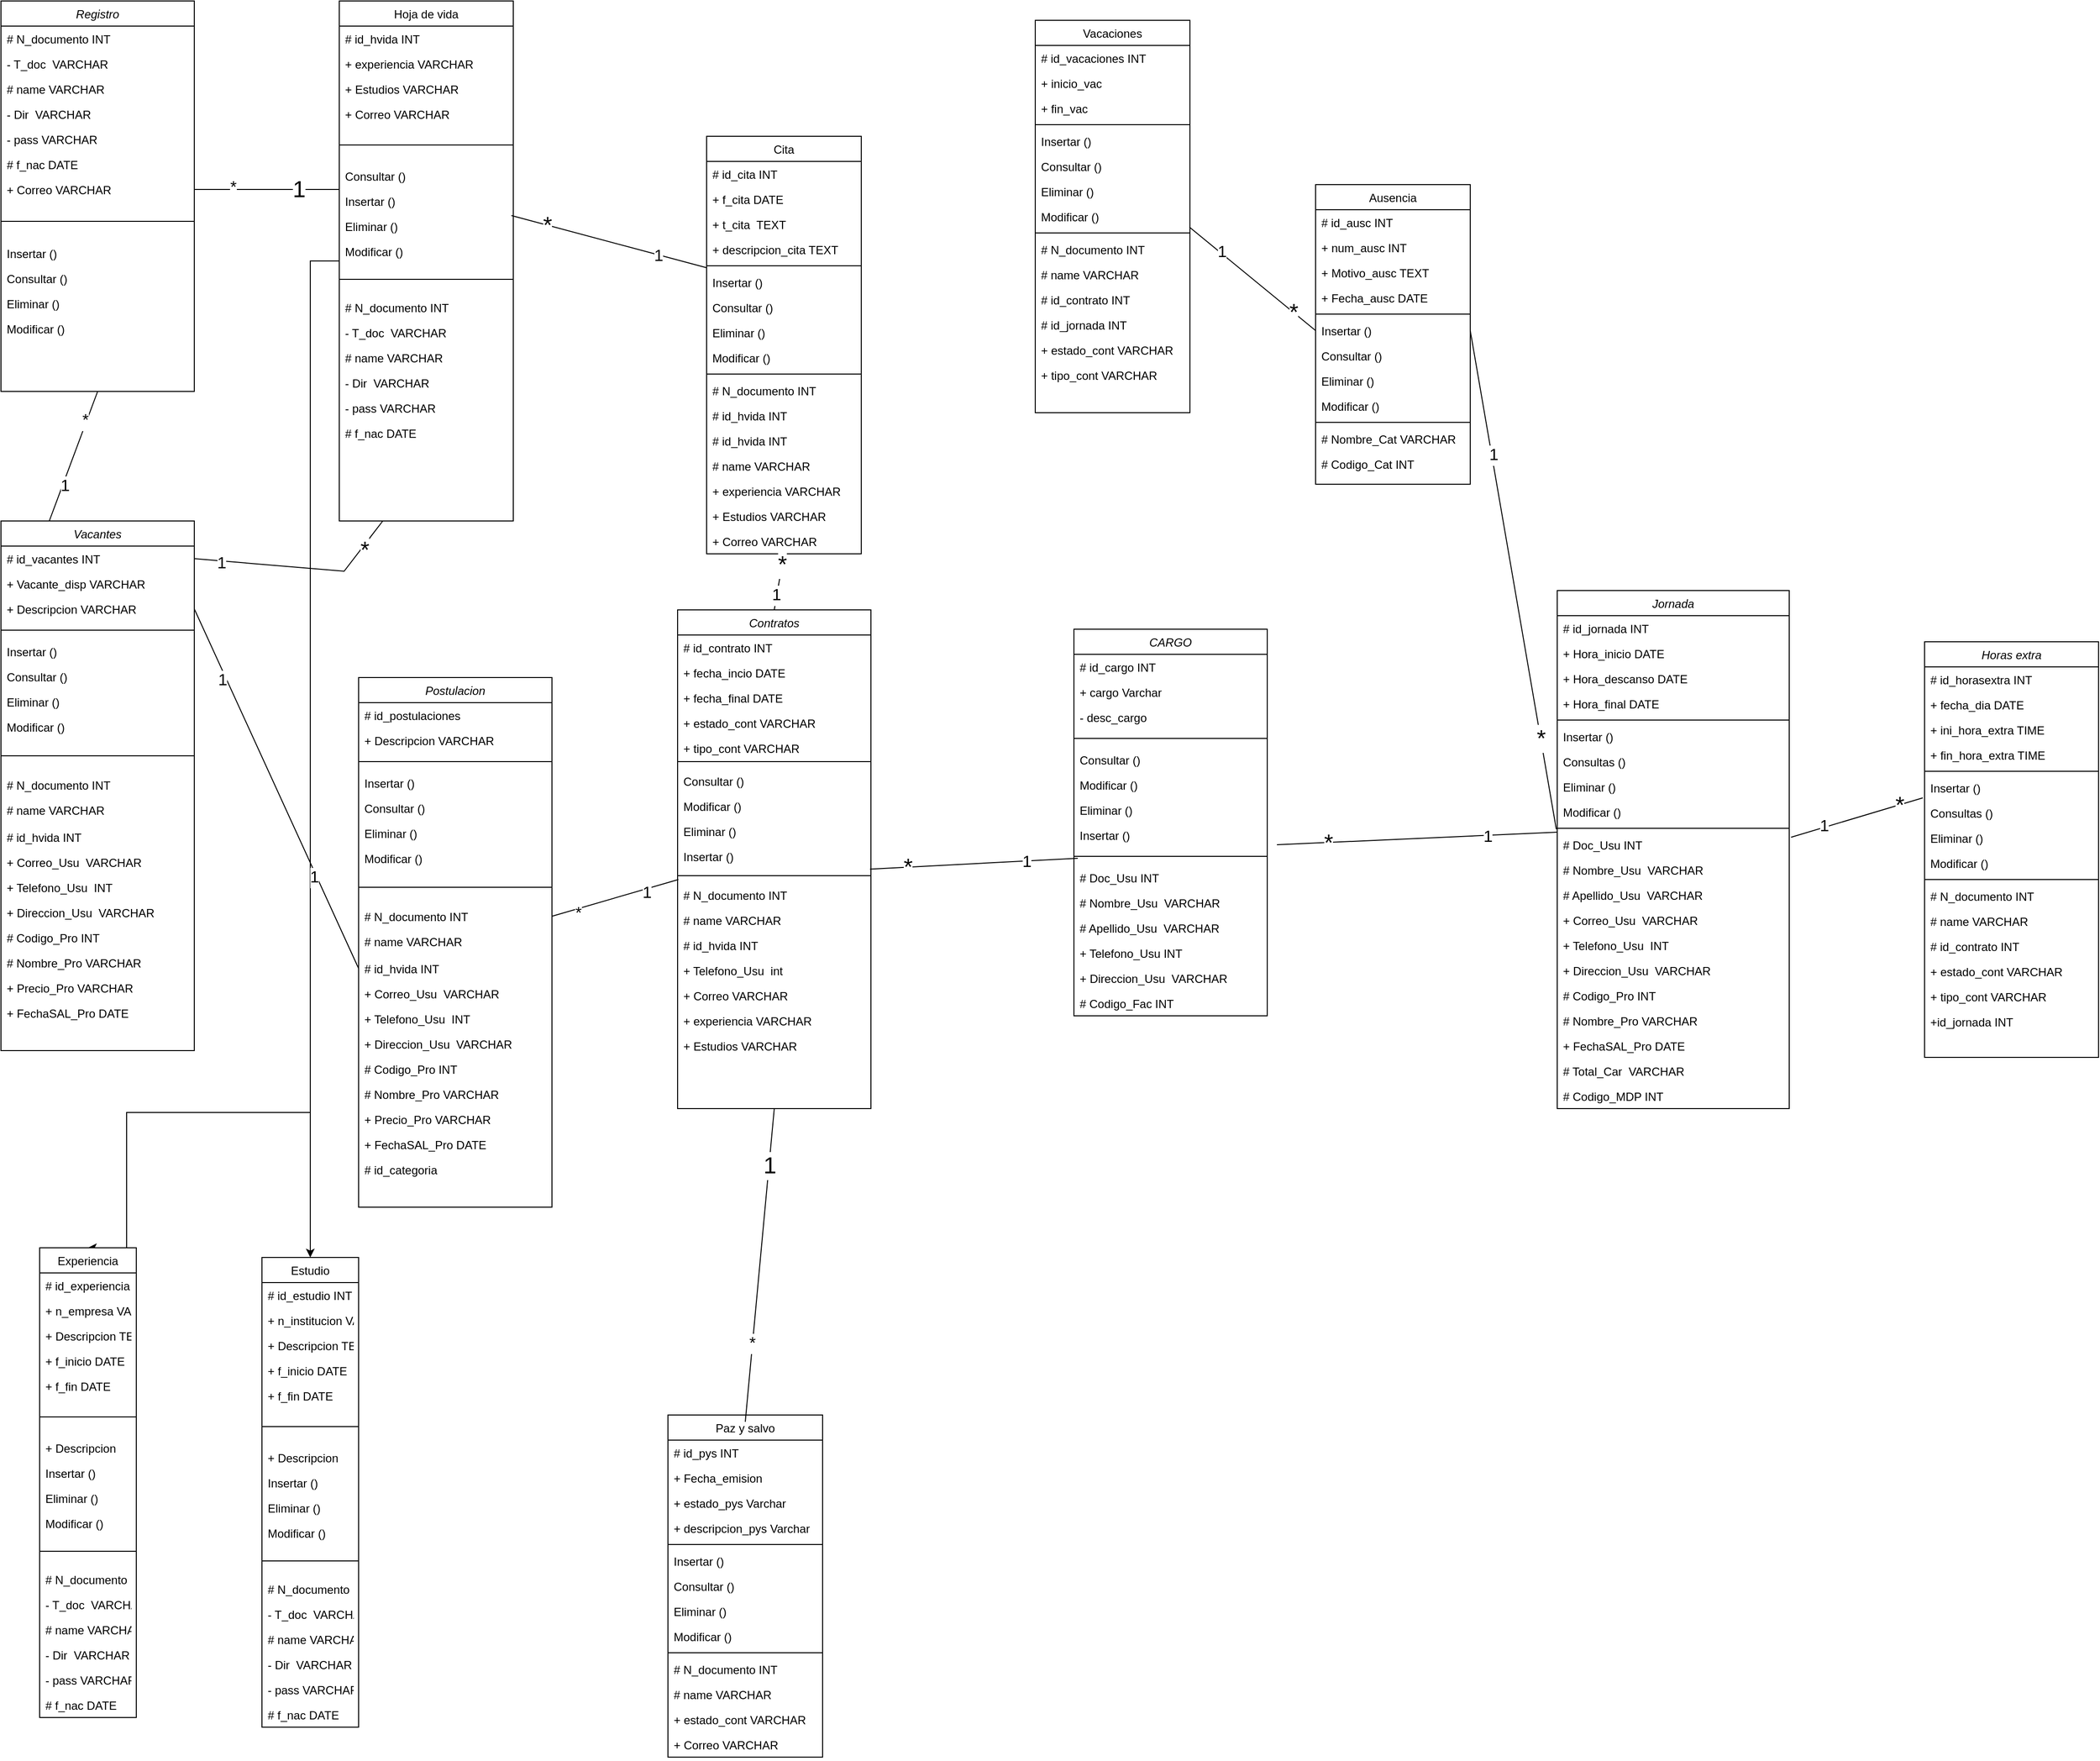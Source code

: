 <mxfile version="24.6.3" type="google">
  <diagram id="C5RBs43oDa-KdzZeNtuy" name="Page-1">
    <mxGraphModel grid="1" page="1" gridSize="10" guides="1" tooltips="1" connect="1" arrows="1" fold="1" pageScale="1" pageWidth="2339" pageHeight="3300" math="0" shadow="0">
      <root>
        <mxCell id="WIyWlLk6GJQsqaUBKTNV-0" />
        <mxCell id="WIyWlLk6GJQsqaUBKTNV-1" parent="WIyWlLk6GJQsqaUBKTNV-0" />
        <mxCell id="zkfFHV4jXpPFQw0GAbJ--0" value="Registro" style="swimlane;fontStyle=2;align=center;verticalAlign=top;childLayout=stackLayout;horizontal=1;startSize=26;horizontalStack=0;resizeParent=1;resizeLast=0;collapsible=1;marginBottom=0;rounded=0;shadow=0;strokeWidth=1;" vertex="1" parent="WIyWlLk6GJQsqaUBKTNV-1">
          <mxGeometry x="60" y="10" width="200" height="404" as="geometry">
            <mxRectangle x="230" y="140" width="160" height="26" as="alternateBounds" />
          </mxGeometry>
        </mxCell>
        <mxCell id="zkfFHV4jXpPFQw0GAbJ--1" value="# N_documento INT&#xa;" style="text;align=left;verticalAlign=top;spacingLeft=4;spacingRight=4;overflow=hidden;rotatable=0;points=[[0,0.5],[1,0.5]];portConstraint=eastwest;" vertex="1" parent="zkfFHV4jXpPFQw0GAbJ--0">
          <mxGeometry y="26" width="200" height="26" as="geometry" />
        </mxCell>
        <mxCell id="jOX8B1E6yKh5dsAMCE3R-0" value="- T_doc  VARCHAR" style="text;align=left;verticalAlign=top;spacingLeft=4;spacingRight=4;overflow=hidden;rotatable=0;points=[[0,0.5],[1,0.5]];portConstraint=eastwest;rounded=0;shadow=0;html=0;" vertex="1" parent="zkfFHV4jXpPFQw0GAbJ--0">
          <mxGeometry y="52" width="200" height="26" as="geometry" />
        </mxCell>
        <mxCell id="zkfFHV4jXpPFQw0GAbJ--2" value="# name VARCHAR    " style="text;align=left;verticalAlign=top;spacingLeft=4;spacingRight=4;overflow=hidden;rotatable=0;points=[[0,0.5],[1,0.5]];portConstraint=eastwest;rounded=0;shadow=0;html=0;" vertex="1" parent="zkfFHV4jXpPFQw0GAbJ--0">
          <mxGeometry y="78" width="200" height="26" as="geometry" />
        </mxCell>
        <mxCell id="jOX8B1E6yKh5dsAMCE3R-1" value="- Dir  VARCHAR" style="text;align=left;verticalAlign=top;spacingLeft=4;spacingRight=4;overflow=hidden;rotatable=0;points=[[0,0.5],[1,0.5]];portConstraint=eastwest;rounded=0;shadow=0;html=0;" vertex="1" parent="zkfFHV4jXpPFQw0GAbJ--0">
          <mxGeometry y="104" width="200" height="26" as="geometry" />
        </mxCell>
        <mxCell id="jOX8B1E6yKh5dsAMCE3R-9" value="- pass VARCHAR" style="text;align=left;verticalAlign=top;spacingLeft=4;spacingRight=4;overflow=hidden;rotatable=0;points=[[0,0.5],[1,0.5]];portConstraint=eastwest;rounded=0;shadow=0;html=0;" vertex="1" parent="zkfFHV4jXpPFQw0GAbJ--0">
          <mxGeometry y="130" width="200" height="26" as="geometry" />
        </mxCell>
        <mxCell id="jOX8B1E6yKh5dsAMCE3R-6" value="# f_nac DATE" style="text;align=left;verticalAlign=top;spacingLeft=4;spacingRight=4;overflow=hidden;rotatable=0;points=[[0,0.5],[1,0.5]];portConstraint=eastwest;rounded=0;shadow=0;html=0;" vertex="1" parent="zkfFHV4jXpPFQw0GAbJ--0">
          <mxGeometry y="156" width="200" height="26" as="geometry" />
        </mxCell>
        <mxCell id="Fc5rwWHIgyGiWodtbmPt-0" value="+ Correo VARCHAR" style="text;align=left;verticalAlign=top;spacingLeft=4;spacingRight=4;overflow=hidden;rotatable=0;points=[[0,0.5],[1,0.5]];portConstraint=eastwest;rounded=0;shadow=0;html=0;" vertex="1" parent="zkfFHV4jXpPFQw0GAbJ--0">
          <mxGeometry y="182" width="200" height="26" as="geometry" />
        </mxCell>
        <mxCell id="zkfFHV4jXpPFQw0GAbJ--4" value="" style="line;html=1;strokeWidth=1;align=left;verticalAlign=middle;spacingTop=-1;spacingLeft=3;spacingRight=3;rotatable=0;labelPosition=right;points=[];portConstraint=eastwest;" vertex="1" parent="zkfFHV4jXpPFQw0GAbJ--0">
          <mxGeometry y="208" width="200" height="40" as="geometry" />
        </mxCell>
        <mxCell id="jOX8B1E6yKh5dsAMCE3R-17" value="Insertar ()" style="text;align=left;verticalAlign=top;spacingLeft=4;spacingRight=4;overflow=hidden;rotatable=0;points=[[0,0.5],[1,0.5]];portConstraint=eastwest;rounded=0;shadow=0;html=0;" vertex="1" parent="zkfFHV4jXpPFQw0GAbJ--0">
          <mxGeometry y="248" width="200" height="26" as="geometry" />
        </mxCell>
        <mxCell id="jOX8B1E6yKh5dsAMCE3R-18" value="Consultar ()" style="text;align=left;verticalAlign=top;spacingLeft=4;spacingRight=4;overflow=hidden;rotatable=0;points=[[0,0.5],[1,0.5]];portConstraint=eastwest;rounded=0;shadow=0;html=0;" vertex="1" parent="zkfFHV4jXpPFQw0GAbJ--0">
          <mxGeometry y="274" width="200" height="26" as="geometry" />
        </mxCell>
        <mxCell id="jOX8B1E6yKh5dsAMCE3R-15" value="Eliminar ()" style="text;align=left;verticalAlign=top;spacingLeft=4;spacingRight=4;overflow=hidden;rotatable=0;points=[[0,0.5],[1,0.5]];portConstraint=eastwest;rounded=0;shadow=0;html=0;" vertex="1" parent="zkfFHV4jXpPFQw0GAbJ--0">
          <mxGeometry y="300" width="200" height="26" as="geometry" />
        </mxCell>
        <mxCell id="jOX8B1E6yKh5dsAMCE3R-16" value="Modificar ()" style="text;align=left;verticalAlign=top;spacingLeft=4;spacingRight=4;overflow=hidden;rotatable=0;points=[[0,0.5],[1,0.5]];portConstraint=eastwest;rounded=0;shadow=0;html=0;" vertex="1" parent="zkfFHV4jXpPFQw0GAbJ--0">
          <mxGeometry y="326" width="200" height="26" as="geometry" />
        </mxCell>
        <mxCell id="zkfFHV4jXpPFQw0GAbJ--17" value="Cita&#xa;" style="swimlane;fontStyle=0;align=center;verticalAlign=top;childLayout=stackLayout;horizontal=1;startSize=26;horizontalStack=0;resizeParent=1;resizeLast=0;collapsible=1;marginBottom=0;rounded=0;shadow=0;strokeWidth=1;" vertex="1" parent="WIyWlLk6GJQsqaUBKTNV-1">
          <mxGeometry x="790" y="150" width="160" height="432" as="geometry">
            <mxRectangle x="550" y="140" width="160" height="26" as="alternateBounds" />
          </mxGeometry>
        </mxCell>
        <mxCell id="zkfFHV4jXpPFQw0GAbJ--18" value="# id_cita INT" style="text;align=left;verticalAlign=top;spacingLeft=4;spacingRight=4;overflow=hidden;rotatable=0;points=[[0,0.5],[1,0.5]];portConstraint=eastwest;" vertex="1" parent="zkfFHV4jXpPFQw0GAbJ--17">
          <mxGeometry y="26" width="160" height="26" as="geometry" />
        </mxCell>
        <mxCell id="zkfFHV4jXpPFQw0GAbJ--19" value="+ f_cita DATE" style="text;align=left;verticalAlign=top;spacingLeft=4;spacingRight=4;overflow=hidden;rotatable=0;points=[[0,0.5],[1,0.5]];portConstraint=eastwest;rounded=0;shadow=0;html=0;" vertex="1" parent="zkfFHV4jXpPFQw0GAbJ--17">
          <mxGeometry y="52" width="160" height="26" as="geometry" />
        </mxCell>
        <mxCell id="jOX8B1E6yKh5dsAMCE3R-250" value="+ t_cita  TEXT" style="text;align=left;verticalAlign=top;spacingLeft=4;spacingRight=4;overflow=hidden;rotatable=0;points=[[0,0.5],[1,0.5]];portConstraint=eastwest;" vertex="1" parent="zkfFHV4jXpPFQw0GAbJ--17">
          <mxGeometry y="78" width="160" height="26" as="geometry" />
        </mxCell>
        <mxCell id="7QewovfHQO4eRIdTPmeA-0" value="+ descripcion_cita TEXT" style="text;align=left;verticalAlign=top;spacingLeft=4;spacingRight=4;overflow=hidden;rotatable=0;points=[[0,0.5],[1,0.5]];portConstraint=eastwest;" vertex="1" parent="zkfFHV4jXpPFQw0GAbJ--17">
          <mxGeometry y="104" width="160" height="26" as="geometry" />
        </mxCell>
        <mxCell id="zkfFHV4jXpPFQw0GAbJ--23" value="" style="line;html=1;strokeWidth=1;align=left;verticalAlign=middle;spacingTop=-1;spacingLeft=3;spacingRight=3;rotatable=0;labelPosition=right;points=[];portConstraint=eastwest;" vertex="1" parent="zkfFHV4jXpPFQw0GAbJ--17">
          <mxGeometry y="130" width="160" height="8" as="geometry" />
        </mxCell>
        <mxCell id="zkfFHV4jXpPFQw0GAbJ--24" value="Insertar ()" style="text;align=left;verticalAlign=top;spacingLeft=4;spacingRight=4;overflow=hidden;rotatable=0;points=[[0,0.5],[1,0.5]];portConstraint=eastwest;" vertex="1" parent="zkfFHV4jXpPFQw0GAbJ--17">
          <mxGeometry y="138" width="160" height="26" as="geometry" />
        </mxCell>
        <mxCell id="zkfFHV4jXpPFQw0GAbJ--25" value="Consultar ()" style="text;align=left;verticalAlign=top;spacingLeft=4;spacingRight=4;overflow=hidden;rotatable=0;points=[[0,0.5],[1,0.5]];portConstraint=eastwest;" vertex="1" parent="zkfFHV4jXpPFQw0GAbJ--17">
          <mxGeometry y="164" width="160" height="26" as="geometry" />
        </mxCell>
        <mxCell id="jOX8B1E6yKh5dsAMCE3R-20" value="Eliminar ()" style="text;align=left;verticalAlign=top;spacingLeft=4;spacingRight=4;overflow=hidden;rotatable=0;points=[[0,0.5],[1,0.5]];portConstraint=eastwest;" vertex="1" parent="zkfFHV4jXpPFQw0GAbJ--17">
          <mxGeometry y="190" width="160" height="26" as="geometry" />
        </mxCell>
        <mxCell id="jOX8B1E6yKh5dsAMCE3R-21" value="Modificar ()" style="text;align=left;verticalAlign=top;spacingLeft=4;spacingRight=4;overflow=hidden;rotatable=0;points=[[0,0.5],[1,0.5]];portConstraint=eastwest;" vertex="1" parent="zkfFHV4jXpPFQw0GAbJ--17">
          <mxGeometry y="216" width="160" height="26" as="geometry" />
        </mxCell>
        <mxCell id="jOX8B1E6yKh5dsAMCE3R-244" value="" style="line;html=1;strokeWidth=1;align=left;verticalAlign=middle;spacingTop=-1;spacingLeft=3;spacingRight=3;rotatable=0;labelPosition=right;points=[];portConstraint=eastwest;" vertex="1" parent="zkfFHV4jXpPFQw0GAbJ--17">
          <mxGeometry y="242" width="160" height="8" as="geometry" />
        </mxCell>
        <mxCell id="jOX8B1E6yKh5dsAMCE3R-251" value="# N_documento INT&#xa;" style="text;align=left;verticalAlign=top;spacingLeft=4;spacingRight=4;overflow=hidden;rotatable=0;points=[[0,0.5],[1,0.5]];portConstraint=eastwest;rounded=0;shadow=0;html=0;" vertex="1" parent="zkfFHV4jXpPFQw0GAbJ--17">
          <mxGeometry y="250" width="160" height="26" as="geometry" />
        </mxCell>
        <mxCell id="Fc5rwWHIgyGiWodtbmPt-4" value="# id_hvida INT" style="text;align=left;verticalAlign=top;spacingLeft=4;spacingRight=4;overflow=hidden;rotatable=0;points=[[0,0.5],[1,0.5]];portConstraint=eastwest;" vertex="1" parent="zkfFHV4jXpPFQw0GAbJ--17">
          <mxGeometry y="276" width="160" height="26" as="geometry" />
        </mxCell>
        <mxCell id="0K_JYqIvTRMkpTlaCudj-1" value="# id_hvida INT" style="text;align=left;verticalAlign=top;spacingLeft=4;spacingRight=4;overflow=hidden;rotatable=0;points=[[0,0.5],[1,0.5]];portConstraint=eastwest;" vertex="1" parent="zkfFHV4jXpPFQw0GAbJ--17">
          <mxGeometry y="302" width="160" height="26" as="geometry" />
        </mxCell>
        <mxCell id="Fc5rwWHIgyGiWodtbmPt-2" value="# name VARCHAR    " style="text;align=left;verticalAlign=top;spacingLeft=4;spacingRight=4;overflow=hidden;rotatable=0;points=[[0,0.5],[1,0.5]];portConstraint=eastwest;rounded=0;shadow=0;html=0;" vertex="1" parent="zkfFHV4jXpPFQw0GAbJ--17">
          <mxGeometry y="328" width="160" height="26" as="geometry" />
        </mxCell>
        <mxCell id="Fc5rwWHIgyGiWodtbmPt-5" value="+ experiencia VARCHAR" style="text;align=left;verticalAlign=top;spacingLeft=4;spacingRight=4;overflow=hidden;rotatable=0;points=[[0,0.5],[1,0.5]];portConstraint=eastwest;rounded=0;shadow=0;html=0;" vertex="1" parent="zkfFHV4jXpPFQw0GAbJ--17">
          <mxGeometry y="354" width="160" height="26" as="geometry" />
        </mxCell>
        <mxCell id="Fc5rwWHIgyGiWodtbmPt-6" value="+ Estudios VARCHAR" style="text;align=left;verticalAlign=top;spacingLeft=4;spacingRight=4;overflow=hidden;rotatable=0;points=[[0,0.5],[1,0.5]];portConstraint=eastwest;rounded=0;shadow=0;html=0;" vertex="1" parent="zkfFHV4jXpPFQw0GAbJ--17">
          <mxGeometry y="380" width="160" height="26" as="geometry" />
        </mxCell>
        <mxCell id="Fc5rwWHIgyGiWodtbmPt-3" value="+ Correo VARCHAR" style="text;align=left;verticalAlign=top;spacingLeft=4;spacingRight=4;overflow=hidden;rotatable=0;points=[[0,0.5],[1,0.5]];portConstraint=eastwest;rounded=0;shadow=0;html=0;" vertex="1" parent="zkfFHV4jXpPFQw0GAbJ--17">
          <mxGeometry y="406" width="160" height="26" as="geometry" />
        </mxCell>
        <mxCell id="53rKh5pQGC1R5wsvCNT7-48" style="edgeStyle=orthogonalEdgeStyle;rounded=0;orthogonalLoop=1;jettySize=auto;html=1;entryX=0.5;entryY=0;entryDx=0;entryDy=0;" edge="1" parent="WIyWlLk6GJQsqaUBKTNV-1" source="jOX8B1E6yKh5dsAMCE3R-23" target="53rKh5pQGC1R5wsvCNT7-30">
          <mxGeometry relative="1" as="geometry">
            <Array as="points">
              <mxPoint x="380" y="279" />
              <mxPoint x="380" y="1160" />
              <mxPoint x="190" y="1160" />
              <mxPoint x="190" y="1300" />
            </Array>
          </mxGeometry>
        </mxCell>
        <mxCell id="53rKh5pQGC1R5wsvCNT7-67" style="edgeStyle=orthogonalEdgeStyle;rounded=0;orthogonalLoop=1;jettySize=auto;html=1;entryX=0.5;entryY=0;entryDx=0;entryDy=0;" edge="1" parent="WIyWlLk6GJQsqaUBKTNV-1" source="jOX8B1E6yKh5dsAMCE3R-23" target="53rKh5pQGC1R5wsvCNT7-49">
          <mxGeometry relative="1" as="geometry">
            <Array as="points">
              <mxPoint x="380" y="279" />
            </Array>
          </mxGeometry>
        </mxCell>
        <mxCell id="jOX8B1E6yKh5dsAMCE3R-23" value="Hoja de vida" style="swimlane;fontStyle=0;align=center;verticalAlign=top;childLayout=stackLayout;horizontal=1;startSize=26;horizontalStack=0;resizeParent=1;resizeLast=0;collapsible=1;marginBottom=0;rounded=0;shadow=0;strokeWidth=1;" vertex="1" parent="WIyWlLk6GJQsqaUBKTNV-1">
          <mxGeometry x="410" y="10" width="180" height="538" as="geometry">
            <mxRectangle x="550" y="140" width="160" height="26" as="alternateBounds" />
          </mxGeometry>
        </mxCell>
        <mxCell id="jOX8B1E6yKh5dsAMCE3R-24" value="# id_hvida INT" style="text;align=left;verticalAlign=top;spacingLeft=4;spacingRight=4;overflow=hidden;rotatable=0;points=[[0,0.5],[1,0.5]];portConstraint=eastwest;" vertex="1" parent="jOX8B1E6yKh5dsAMCE3R-23">
          <mxGeometry y="26" width="180" height="26" as="geometry" />
        </mxCell>
        <mxCell id="jOX8B1E6yKh5dsAMCE3R-132" value="+ experiencia VARCHAR" style="text;align=left;verticalAlign=top;spacingLeft=4;spacingRight=4;overflow=hidden;rotatable=0;points=[[0,0.5],[1,0.5]];portConstraint=eastwest;rounded=0;shadow=0;html=0;" vertex="1" parent="jOX8B1E6yKh5dsAMCE3R-23">
          <mxGeometry y="52" width="180" height="26" as="geometry" />
        </mxCell>
        <mxCell id="0K_JYqIvTRMkpTlaCudj-3" value="+ Estudios VARCHAR" style="text;align=left;verticalAlign=top;spacingLeft=4;spacingRight=4;overflow=hidden;rotatable=0;points=[[0,0.5],[1,0.5]];portConstraint=eastwest;rounded=0;shadow=0;html=0;" vertex="1" parent="jOX8B1E6yKh5dsAMCE3R-23">
          <mxGeometry y="78" width="180" height="26" as="geometry" />
        </mxCell>
        <mxCell id="0K_JYqIvTRMkpTlaCudj-5" value="+ Correo VARCHAR" style="text;align=left;verticalAlign=top;spacingLeft=4;spacingRight=4;overflow=hidden;rotatable=0;points=[[0,0.5],[1,0.5]];portConstraint=eastwest;rounded=0;shadow=0;html=0;" vertex="1" parent="jOX8B1E6yKh5dsAMCE3R-23">
          <mxGeometry y="104" width="180" height="26" as="geometry" />
        </mxCell>
        <mxCell id="jOX8B1E6yKh5dsAMCE3R-27" value="" style="line;html=1;strokeWidth=1;align=left;verticalAlign=middle;spacingTop=-1;spacingLeft=3;spacingRight=3;rotatable=0;labelPosition=right;points=[];portConstraint=eastwest;" vertex="1" parent="jOX8B1E6yKh5dsAMCE3R-23">
          <mxGeometry y="130" width="180" height="38" as="geometry" />
        </mxCell>
        <mxCell id="jOX8B1E6yKh5dsAMCE3R-28" value="Consultar ()" style="text;align=left;verticalAlign=top;spacingLeft=4;spacingRight=4;overflow=hidden;rotatable=0;points=[[0,0.5],[1,0.5]];portConstraint=eastwest;" vertex="1" parent="jOX8B1E6yKh5dsAMCE3R-23">
          <mxGeometry y="168" width="180" height="26" as="geometry" />
        </mxCell>
        <mxCell id="jOX8B1E6yKh5dsAMCE3R-134" value="Insertar ()" style="text;align=left;verticalAlign=top;spacingLeft=4;spacingRight=4;overflow=hidden;rotatable=0;points=[[0,0.5],[1,0.5]];portConstraint=eastwest;rounded=0;shadow=0;html=0;" vertex="1" parent="jOX8B1E6yKh5dsAMCE3R-23">
          <mxGeometry y="194" width="180" height="26" as="geometry" />
        </mxCell>
        <mxCell id="jOX8B1E6yKh5dsAMCE3R-135" value="Eliminar ()" style="text;align=left;verticalAlign=top;spacingLeft=4;spacingRight=4;overflow=hidden;rotatable=0;points=[[0,0.5],[1,0.5]];portConstraint=eastwest;rounded=0;shadow=0;html=0;" vertex="1" parent="jOX8B1E6yKh5dsAMCE3R-23">
          <mxGeometry y="220" width="180" height="26" as="geometry" />
        </mxCell>
        <mxCell id="jOX8B1E6yKh5dsAMCE3R-47" value="Modificar ()" style="text;align=left;verticalAlign=top;spacingLeft=4;spacingRight=4;overflow=hidden;rotatable=0;points=[[0,0.5],[1,0.5]];portConstraint=eastwest;rounded=0;shadow=0;html=0;" vertex="1" parent="jOX8B1E6yKh5dsAMCE3R-23">
          <mxGeometry y="246" width="180" height="26" as="geometry" />
        </mxCell>
        <mxCell id="jOX8B1E6yKh5dsAMCE3R-231" value="" style="line;html=1;strokeWidth=1;align=left;verticalAlign=middle;spacingTop=-1;spacingLeft=3;spacingRight=3;rotatable=0;labelPosition=right;points=[];portConstraint=eastwest;" vertex="1" parent="jOX8B1E6yKh5dsAMCE3R-23">
          <mxGeometry y="272" width="180" height="32" as="geometry" />
        </mxCell>
        <mxCell id="jOX8B1E6yKh5dsAMCE3R-255" value="# N_documento INT&#xa;" style="text;align=left;verticalAlign=top;spacingLeft=4;spacingRight=4;overflow=hidden;rotatable=0;points=[[0,0.5],[1,0.5]];portConstraint=eastwest;" vertex="1" parent="jOX8B1E6yKh5dsAMCE3R-23">
          <mxGeometry y="304" width="180" height="26" as="geometry" />
        </mxCell>
        <mxCell id="8CnTDP2FAJpPbmEVU6To-5" value="- T_doc  VARCHAR" style="text;align=left;verticalAlign=top;spacingLeft=4;spacingRight=4;overflow=hidden;rotatable=0;points=[[0,0.5],[1,0.5]];portConstraint=eastwest;rounded=0;shadow=0;html=0;" vertex="1" parent="jOX8B1E6yKh5dsAMCE3R-23">
          <mxGeometry y="330" width="180" height="26" as="geometry" />
        </mxCell>
        <mxCell id="8CnTDP2FAJpPbmEVU6To-6" value="# name VARCHAR    " style="text;align=left;verticalAlign=top;spacingLeft=4;spacingRight=4;overflow=hidden;rotatable=0;points=[[0,0.5],[1,0.5]];portConstraint=eastwest;rounded=0;shadow=0;html=0;" vertex="1" parent="jOX8B1E6yKh5dsAMCE3R-23">
          <mxGeometry y="356" width="180" height="26" as="geometry" />
        </mxCell>
        <mxCell id="jOX8B1E6yKh5dsAMCE3R-252" value="- Dir  VARCHAR" style="text;align=left;verticalAlign=top;spacingLeft=4;spacingRight=4;overflow=hidden;rotatable=0;points=[[0,0.5],[1,0.5]];portConstraint=eastwest;" vertex="1" parent="jOX8B1E6yKh5dsAMCE3R-23">
          <mxGeometry y="382" width="180" height="26" as="geometry" />
        </mxCell>
        <mxCell id="8CnTDP2FAJpPbmEVU6To-3" value="- pass VARCHAR" style="text;align=left;verticalAlign=top;spacingLeft=4;spacingRight=4;overflow=hidden;rotatable=0;points=[[0,0.5],[1,0.5]];portConstraint=eastwest;rounded=0;shadow=0;html=0;" vertex="1" parent="jOX8B1E6yKh5dsAMCE3R-23">
          <mxGeometry y="408" width="180" height="26" as="geometry" />
        </mxCell>
        <mxCell id="jOX8B1E6yKh5dsAMCE3R-253" value="# f_nac DATE" style="text;align=left;verticalAlign=top;spacingLeft=4;spacingRight=4;overflow=hidden;rotatable=0;points=[[0,0.5],[1,0.5]];portConstraint=eastwest;rounded=0;shadow=0;html=0;" vertex="1" parent="jOX8B1E6yKh5dsAMCE3R-23">
          <mxGeometry y="434" width="180" height="26" as="geometry" />
        </mxCell>
        <mxCell id="jOX8B1E6yKh5dsAMCE3R-33" value="Vacantes" style="swimlane;fontStyle=2;align=center;verticalAlign=top;childLayout=stackLayout;horizontal=1;startSize=26;horizontalStack=0;resizeParent=1;resizeLast=0;collapsible=1;marginBottom=0;rounded=0;shadow=0;strokeWidth=1;" vertex="1" parent="WIyWlLk6GJQsqaUBKTNV-1">
          <mxGeometry x="60" y="548" width="200" height="548" as="geometry">
            <mxRectangle x="230" y="140" width="160" height="26" as="alternateBounds" />
          </mxGeometry>
        </mxCell>
        <mxCell id="jOX8B1E6yKh5dsAMCE3R-37" value="# id_vacantes INT" style="text;align=left;verticalAlign=top;spacingLeft=4;spacingRight=4;overflow=hidden;rotatable=0;points=[[0,0.5],[1,0.5]];portConstraint=eastwest;rounded=0;shadow=0;html=0;" vertex="1" parent="jOX8B1E6yKh5dsAMCE3R-33">
          <mxGeometry y="26" width="200" height="26" as="geometry" />
        </mxCell>
        <mxCell id="jOX8B1E6yKh5dsAMCE3R-34" value="+ Vacante_disp VARCHAR" style="text;align=left;verticalAlign=top;spacingLeft=4;spacingRight=4;overflow=hidden;rotatable=0;points=[[0,0.5],[1,0.5]];portConstraint=eastwest;" vertex="1" parent="jOX8B1E6yKh5dsAMCE3R-33">
          <mxGeometry y="52" width="200" height="26" as="geometry" />
        </mxCell>
        <mxCell id="jOX8B1E6yKh5dsAMCE3R-38" value="+ Descripcion VARCHAR" style="text;align=left;verticalAlign=top;spacingLeft=4;spacingRight=4;overflow=hidden;rotatable=0;points=[[0,0.5],[1,0.5]];portConstraint=eastwest;rounded=0;shadow=0;html=0;" vertex="1" parent="jOX8B1E6yKh5dsAMCE3R-33">
          <mxGeometry y="78" width="200" height="26" as="geometry" />
        </mxCell>
        <mxCell id="jOX8B1E6yKh5dsAMCE3R-42" value="" style="line;html=1;strokeWidth=1;align=left;verticalAlign=middle;spacingTop=-1;spacingLeft=3;spacingRight=3;rotatable=0;labelPosition=right;points=[];portConstraint=eastwest;" vertex="1" parent="jOX8B1E6yKh5dsAMCE3R-33">
          <mxGeometry y="104" width="200" height="18" as="geometry" />
        </mxCell>
        <mxCell id="jOX8B1E6yKh5dsAMCE3R-43" value="Insertar ()" style="text;align=left;verticalAlign=top;spacingLeft=4;spacingRight=4;overflow=hidden;rotatable=0;points=[[0,0.5],[1,0.5]];portConstraint=eastwest;rounded=0;shadow=0;html=0;" vertex="1" parent="jOX8B1E6yKh5dsAMCE3R-33">
          <mxGeometry y="122" width="200" height="26" as="geometry" />
        </mxCell>
        <mxCell id="jOX8B1E6yKh5dsAMCE3R-44" value="Consultar ()" style="text;align=left;verticalAlign=top;spacingLeft=4;spacingRight=4;overflow=hidden;rotatable=0;points=[[0,0.5],[1,0.5]];portConstraint=eastwest;rounded=0;shadow=0;html=0;" vertex="1" parent="jOX8B1E6yKh5dsAMCE3R-33">
          <mxGeometry y="148" width="200" height="26" as="geometry" />
        </mxCell>
        <mxCell id="jOX8B1E6yKh5dsAMCE3R-45" value="Eliminar ()" style="text;align=left;verticalAlign=top;spacingLeft=4;spacingRight=4;overflow=hidden;rotatable=0;points=[[0,0.5],[1,0.5]];portConstraint=eastwest;rounded=0;shadow=0;html=0;" vertex="1" parent="jOX8B1E6yKh5dsAMCE3R-33">
          <mxGeometry y="174" width="200" height="26" as="geometry" />
        </mxCell>
        <mxCell id="jOX8B1E6yKh5dsAMCE3R-148" value="Modificar ()" style="text;align=left;verticalAlign=top;spacingLeft=4;spacingRight=4;overflow=hidden;rotatable=0;points=[[0,0.5],[1,0.5]];portConstraint=eastwest;rounded=0;shadow=0;html=0;" vertex="1" parent="jOX8B1E6yKh5dsAMCE3R-33">
          <mxGeometry y="200" width="200" height="26" as="geometry" />
        </mxCell>
        <mxCell id="jOX8B1E6yKh5dsAMCE3R-202" value="" style="line;html=1;strokeWidth=1;align=left;verticalAlign=middle;spacingTop=-1;spacingLeft=3;spacingRight=3;rotatable=0;labelPosition=right;points=[];portConstraint=eastwest;" vertex="1" parent="jOX8B1E6yKh5dsAMCE3R-33">
          <mxGeometry y="226" width="200" height="34" as="geometry" />
        </mxCell>
        <mxCell id="jOX8B1E6yKh5dsAMCE3R-261" value="# N_documento INT&#xa;" style="text;align=left;verticalAlign=top;spacingLeft=4;spacingRight=4;overflow=hidden;rotatable=0;points=[[0,0.5],[1,0.5]];portConstraint=eastwest;" vertex="1" parent="jOX8B1E6yKh5dsAMCE3R-33">
          <mxGeometry y="260" width="200" height="26" as="geometry" />
        </mxCell>
        <mxCell id="jOX8B1E6yKh5dsAMCE3R-206" value="# name VARCHAR    " style="text;align=left;verticalAlign=top;spacingLeft=4;spacingRight=4;overflow=hidden;rotatable=0;points=[[0,0.5],[1,0.5]];portConstraint=eastwest;rounded=0;shadow=0;html=0;" vertex="1" parent="jOX8B1E6yKh5dsAMCE3R-33">
          <mxGeometry y="286" width="200" height="26" as="geometry" />
        </mxCell>
        <mxCell id="jOX8B1E6yKh5dsAMCE3R-161" value="  " style="text;align=left;verticalAlign=top;spacingLeft=4;spacingRight=4;overflow=hidden;rotatable=0;points=[[0,0.5],[1,0.5]];portConstraint=eastwest;rounded=0;shadow=0;html=0;" vertex="1" parent="jOX8B1E6yKh5dsAMCE3R-33">
          <mxGeometry y="312" width="200" height="2" as="geometry" />
        </mxCell>
        <mxCell id="jOX8B1E6yKh5dsAMCE3R-207" value="# id_hvida INT" style="text;align=left;verticalAlign=top;spacingLeft=4;spacingRight=4;overflow=hidden;rotatable=0;points=[[0,0.5],[1,0.5]];portConstraint=eastwest;rounded=0;shadow=0;html=0;" vertex="1" parent="jOX8B1E6yKh5dsAMCE3R-33">
          <mxGeometry y="314" width="200" height="26" as="geometry" />
        </mxCell>
        <mxCell id="jOX8B1E6yKh5dsAMCE3R-210" value="+ Correo_Usu  VARCHAR" style="text;align=left;verticalAlign=top;spacingLeft=4;spacingRight=4;overflow=hidden;rotatable=0;points=[[0,0.5],[1,0.5]];portConstraint=eastwest;rounded=0;shadow=0;html=0;" vertex="1" parent="jOX8B1E6yKh5dsAMCE3R-33">
          <mxGeometry y="340" width="200" height="26" as="geometry" />
        </mxCell>
        <mxCell id="jOX8B1E6yKh5dsAMCE3R-209" value="+ Telefono_Usu  INT" style="text;align=left;verticalAlign=top;spacingLeft=4;spacingRight=4;overflow=hidden;rotatable=0;points=[[0,0.5],[1,0.5]];portConstraint=eastwest;rounded=0;shadow=0;html=0;" vertex="1" parent="jOX8B1E6yKh5dsAMCE3R-33">
          <mxGeometry y="366" width="200" height="26" as="geometry" />
        </mxCell>
        <mxCell id="jOX8B1E6yKh5dsAMCE3R-208" value="+ Direccion_Usu  VARCHAR" style="text;align=left;verticalAlign=top;spacingLeft=4;spacingRight=4;overflow=hidden;rotatable=0;points=[[0,0.5],[1,0.5]];portConstraint=eastwest;rounded=0;shadow=0;html=0;" vertex="1" parent="jOX8B1E6yKh5dsAMCE3R-33">
          <mxGeometry y="392" width="200" height="26" as="geometry" />
        </mxCell>
        <mxCell id="8CnTDP2FAJpPbmEVU6To-0" value="# Codigo_Pro INT" style="text;align=left;verticalAlign=top;spacingLeft=4;spacingRight=4;overflow=hidden;rotatable=0;points=[[0,0.5],[1,0.5]];portConstraint=eastwest;" vertex="1" parent="jOX8B1E6yKh5dsAMCE3R-33">
          <mxGeometry y="418" width="200" height="26" as="geometry" />
        </mxCell>
        <mxCell id="jOX8B1E6yKh5dsAMCE3R-223" value="# Nombre_Pro VARCHAR" style="text;align=left;verticalAlign=top;spacingLeft=4;spacingRight=4;overflow=hidden;rotatable=0;points=[[0,0.5],[1,0.5]];portConstraint=eastwest;rounded=0;shadow=0;html=0;" vertex="1" parent="jOX8B1E6yKh5dsAMCE3R-33">
          <mxGeometry y="444" width="200" height="26" as="geometry" />
        </mxCell>
        <mxCell id="jOX8B1E6yKh5dsAMCE3R-222" value="+ Precio_Pro VARCHAR" style="text;align=left;verticalAlign=top;spacingLeft=4;spacingRight=4;overflow=hidden;rotatable=0;points=[[0,0.5],[1,0.5]];portConstraint=eastwest;rounded=0;shadow=0;html=0;" vertex="1" parent="jOX8B1E6yKh5dsAMCE3R-33">
          <mxGeometry y="470" width="200" height="26" as="geometry" />
        </mxCell>
        <mxCell id="8CnTDP2FAJpPbmEVU6To-14" value="+ FechaSAL_Pro DATE" style="text;align=left;verticalAlign=top;spacingLeft=4;spacingRight=4;overflow=hidden;rotatable=0;points=[[0,0.5],[1,0.5]];portConstraint=eastwest;rounded=0;shadow=0;html=0;" vertex="1" parent="jOX8B1E6yKh5dsAMCE3R-33">
          <mxGeometry y="496" width="200" height="26" as="geometry" />
        </mxCell>
        <mxCell id="jOX8B1E6yKh5dsAMCE3R-48" value="Jornada" style="swimlane;fontStyle=2;align=center;verticalAlign=top;childLayout=stackLayout;horizontal=1;startSize=26;horizontalStack=0;resizeParent=1;resizeLast=0;collapsible=1;marginBottom=0;rounded=0;shadow=0;strokeWidth=1;" vertex="1" parent="WIyWlLk6GJQsqaUBKTNV-1">
          <mxGeometry x="1670" y="620" width="240" height="536" as="geometry">
            <mxRectangle x="230" y="140" width="160" height="26" as="alternateBounds" />
          </mxGeometry>
        </mxCell>
        <mxCell id="jOX8B1E6yKh5dsAMCE3R-49" value="# id_jornada INT" style="text;align=left;verticalAlign=top;spacingLeft=4;spacingRight=4;overflow=hidden;rotatable=0;points=[[0,0.5],[1,0.5]];portConstraint=eastwest;" vertex="1" parent="jOX8B1E6yKh5dsAMCE3R-48">
          <mxGeometry y="26" width="240" height="26" as="geometry" />
        </mxCell>
        <mxCell id="jOX8B1E6yKh5dsAMCE3R-50" value="+ Hora_inicio DATE" style="text;align=left;verticalAlign=top;spacingLeft=4;spacingRight=4;overflow=hidden;rotatable=0;points=[[0,0.5],[1,0.5]];portConstraint=eastwest;rounded=0;shadow=0;html=0;" vertex="1" parent="jOX8B1E6yKh5dsAMCE3R-48">
          <mxGeometry y="52" width="240" height="26" as="geometry" />
        </mxCell>
        <mxCell id="7QewovfHQO4eRIdTPmeA-59" value="+ Hora_descanso DATE" style="text;align=left;verticalAlign=top;spacingLeft=4;spacingRight=4;overflow=hidden;rotatable=0;points=[[0,0.5],[1,0.5]];portConstraint=eastwest;rounded=0;shadow=0;html=0;" vertex="1" parent="jOX8B1E6yKh5dsAMCE3R-48">
          <mxGeometry y="78" width="240" height="26" as="geometry" />
        </mxCell>
        <mxCell id="7QewovfHQO4eRIdTPmeA-58" value="+ Hora_final DATE&#xa;" style="text;align=left;verticalAlign=top;spacingLeft=4;spacingRight=4;overflow=hidden;rotatable=0;points=[[0,0.5],[1,0.5]];portConstraint=eastwest;rounded=0;shadow=0;html=0;" vertex="1" parent="jOX8B1E6yKh5dsAMCE3R-48">
          <mxGeometry y="104" width="240" height="26" as="geometry" />
        </mxCell>
        <mxCell id="jOX8B1E6yKh5dsAMCE3R-55" value="" style="line;html=1;strokeWidth=1;align=left;verticalAlign=middle;spacingTop=-1;spacingLeft=3;spacingRight=3;rotatable=0;labelPosition=right;points=[];portConstraint=eastwest;" vertex="1" parent="jOX8B1E6yKh5dsAMCE3R-48">
          <mxGeometry y="130" width="240" height="8" as="geometry" />
        </mxCell>
        <mxCell id="jOX8B1E6yKh5dsAMCE3R-56" value="Insertar ()" style="text;align=left;verticalAlign=top;spacingLeft=4;spacingRight=4;overflow=hidden;rotatable=0;points=[[0,0.5],[1,0.5]];portConstraint=eastwest;rounded=0;shadow=0;html=0;" vertex="1" parent="jOX8B1E6yKh5dsAMCE3R-48">
          <mxGeometry y="138" width="240" height="26" as="geometry" />
        </mxCell>
        <mxCell id="jOX8B1E6yKh5dsAMCE3R-57" value="Consultas ()" style="text;align=left;verticalAlign=top;spacingLeft=4;spacingRight=4;overflow=hidden;rotatable=0;points=[[0,0.5],[1,0.5]];portConstraint=eastwest;rounded=0;shadow=0;html=0;" vertex="1" parent="jOX8B1E6yKh5dsAMCE3R-48">
          <mxGeometry y="164" width="240" height="26" as="geometry" />
        </mxCell>
        <mxCell id="jOX8B1E6yKh5dsAMCE3R-58" value="Eliminar ()" style="text;align=left;verticalAlign=top;spacingLeft=4;spacingRight=4;overflow=hidden;rotatable=0;points=[[0,0.5],[1,0.5]];portConstraint=eastwest;rounded=0;shadow=0;html=0;" vertex="1" parent="jOX8B1E6yKh5dsAMCE3R-48">
          <mxGeometry y="190" width="240" height="26" as="geometry" />
        </mxCell>
        <mxCell id="jOX8B1E6yKh5dsAMCE3R-59" value="Modificar ()" style="text;align=left;verticalAlign=top;spacingLeft=4;spacingRight=4;overflow=hidden;rotatable=0;points=[[0,0.5],[1,0.5]];portConstraint=eastwest;rounded=0;shadow=0;html=0;" vertex="1" parent="jOX8B1E6yKh5dsAMCE3R-48">
          <mxGeometry y="216" width="240" height="26" as="geometry" />
        </mxCell>
        <mxCell id="jOX8B1E6yKh5dsAMCE3R-178" value="" style="line;html=1;strokeWidth=1;align=left;verticalAlign=middle;spacingTop=-1;spacingLeft=3;spacingRight=3;rotatable=0;labelPosition=right;points=[];portConstraint=eastwest;" vertex="1" parent="jOX8B1E6yKh5dsAMCE3R-48">
          <mxGeometry y="242" width="240" height="8" as="geometry" />
        </mxCell>
        <mxCell id="8CnTDP2FAJpPbmEVU6To-17" value="# Doc_Usu INT" style="text;align=left;verticalAlign=top;spacingLeft=4;spacingRight=4;overflow=hidden;rotatable=0;points=[[0,0.5],[1,0.5]];portConstraint=eastwest;" vertex="1" parent="jOX8B1E6yKh5dsAMCE3R-48">
          <mxGeometry y="250" width="240" height="26" as="geometry" />
        </mxCell>
        <mxCell id="jOX8B1E6yKh5dsAMCE3R-216" value="# Nombre_Usu  VARCHAR" style="text;align=left;verticalAlign=top;spacingLeft=4;spacingRight=4;overflow=hidden;rotatable=0;points=[[0,0.5],[1,0.5]];portConstraint=eastwest;rounded=0;shadow=0;html=0;" vertex="1" parent="jOX8B1E6yKh5dsAMCE3R-48">
          <mxGeometry y="276" width="240" height="26" as="geometry" />
        </mxCell>
        <mxCell id="jOX8B1E6yKh5dsAMCE3R-217" value="# Apellido_Usu  VARCHAR" style="text;align=left;verticalAlign=top;spacingLeft=4;spacingRight=4;overflow=hidden;rotatable=0;points=[[0,0.5],[1,0.5]];portConstraint=eastwest;rounded=0;shadow=0;html=0;" vertex="1" parent="jOX8B1E6yKh5dsAMCE3R-48">
          <mxGeometry y="302" width="240" height="26" as="geometry" />
        </mxCell>
        <mxCell id="jOX8B1E6yKh5dsAMCE3R-220" value="+ Correo_Usu  VARCHAR" style="text;align=left;verticalAlign=top;spacingLeft=4;spacingRight=4;overflow=hidden;rotatable=0;points=[[0,0.5],[1,0.5]];portConstraint=eastwest;rounded=0;shadow=0;html=0;" vertex="1" parent="jOX8B1E6yKh5dsAMCE3R-48">
          <mxGeometry y="328" width="240" height="26" as="geometry" />
        </mxCell>
        <mxCell id="jOX8B1E6yKh5dsAMCE3R-219" value="+ Telefono_Usu  INT" style="text;align=left;verticalAlign=top;spacingLeft=4;spacingRight=4;overflow=hidden;rotatable=0;points=[[0,0.5],[1,0.5]];portConstraint=eastwest;rounded=0;shadow=0;html=0;" vertex="1" parent="jOX8B1E6yKh5dsAMCE3R-48">
          <mxGeometry y="354" width="240" height="26" as="geometry" />
        </mxCell>
        <mxCell id="jOX8B1E6yKh5dsAMCE3R-218" value="+ Direccion_Usu  VARCHAR" style="text;align=left;verticalAlign=top;spacingLeft=4;spacingRight=4;overflow=hidden;rotatable=0;points=[[0,0.5],[1,0.5]];portConstraint=eastwest;rounded=0;shadow=0;html=0;" vertex="1" parent="jOX8B1E6yKh5dsAMCE3R-48">
          <mxGeometry y="380" width="240" height="26" as="geometry" />
        </mxCell>
        <mxCell id="8CnTDP2FAJpPbmEVU6To-1" value="# Codigo_Pro INT" style="text;align=left;verticalAlign=top;spacingLeft=4;spacingRight=4;overflow=hidden;rotatable=0;points=[[0,0.5],[1,0.5]];portConstraint=eastwest;" vertex="1" parent="jOX8B1E6yKh5dsAMCE3R-48">
          <mxGeometry y="406" width="240" height="26" as="geometry" />
        </mxCell>
        <mxCell id="8CnTDP2FAJpPbmEVU6To-2" value="# Nombre_Pro VARCHAR" style="text;align=left;verticalAlign=top;spacingLeft=4;spacingRight=4;overflow=hidden;rotatable=0;points=[[0,0.5],[1,0.5]];portConstraint=eastwest;rounded=0;shadow=0;html=0;" vertex="1" parent="jOX8B1E6yKh5dsAMCE3R-48">
          <mxGeometry y="432" width="240" height="26" as="geometry" />
        </mxCell>
        <mxCell id="jOX8B1E6yKh5dsAMCE3R-154" value="+ FechaSAL_Pro DATE" style="text;align=left;verticalAlign=top;spacingLeft=4;spacingRight=4;overflow=hidden;rotatable=0;points=[[0,0.5],[1,0.5]];portConstraint=eastwest;rounded=0;shadow=0;html=0;" vertex="1" parent="jOX8B1E6yKh5dsAMCE3R-48">
          <mxGeometry y="458" width="240" height="26" as="geometry" />
        </mxCell>
        <mxCell id="jOX8B1E6yKh5dsAMCE3R-224" value="# Total_Car  VARCHAR" style="text;align=left;verticalAlign=top;spacingLeft=4;spacingRight=4;overflow=hidden;rotatable=0;points=[[0,0.5],[1,0.5]];portConstraint=eastwest;rounded=0;shadow=0;html=0;" vertex="1" parent="jOX8B1E6yKh5dsAMCE3R-48">
          <mxGeometry y="484" width="240" height="26" as="geometry" />
        </mxCell>
        <mxCell id="8CnTDP2FAJpPbmEVU6To-16" value="# Codigo_MDP INT" style="text;align=left;verticalAlign=top;spacingLeft=4;spacingRight=4;overflow=hidden;rotatable=0;points=[[0,0.5],[1,0.5]];portConstraint=eastwest;" vertex="1" parent="jOX8B1E6yKh5dsAMCE3R-48">
          <mxGeometry y="510" width="240" height="26" as="geometry" />
        </mxCell>
        <mxCell id="jOX8B1E6yKh5dsAMCE3R-75" value="CARGO" style="swimlane;fontStyle=2;align=center;verticalAlign=top;childLayout=stackLayout;horizontal=1;startSize=26;horizontalStack=0;resizeParent=1;resizeLast=0;collapsible=1;marginBottom=0;rounded=0;shadow=0;strokeWidth=1;" vertex="1" parent="WIyWlLk6GJQsqaUBKTNV-1">
          <mxGeometry x="1170" y="660" width="200" height="400" as="geometry">
            <mxRectangle x="230" y="140" width="160" height="26" as="alternateBounds" />
          </mxGeometry>
        </mxCell>
        <mxCell id="jOX8B1E6yKh5dsAMCE3R-76" value="# id_cargo INT" style="text;align=left;verticalAlign=top;spacingLeft=4;spacingRight=4;overflow=hidden;rotatable=0;points=[[0,0.5],[1,0.5]];portConstraint=eastwest;" vertex="1" parent="jOX8B1E6yKh5dsAMCE3R-75">
          <mxGeometry y="26" width="200" height="26" as="geometry" />
        </mxCell>
        <mxCell id="jOX8B1E6yKh5dsAMCE3R-77" value="+ cargo Varchar" style="text;align=left;verticalAlign=top;spacingLeft=4;spacingRight=4;overflow=hidden;rotatable=0;points=[[0,0.5],[1,0.5]];portConstraint=eastwest;rounded=0;shadow=0;html=0;" vertex="1" parent="jOX8B1E6yKh5dsAMCE3R-75">
          <mxGeometry y="52" width="200" height="26" as="geometry" />
        </mxCell>
        <mxCell id="jOX8B1E6yKh5dsAMCE3R-78" value="- desc_cargo" style="text;align=left;verticalAlign=top;spacingLeft=4;spacingRight=4;overflow=hidden;rotatable=0;points=[[0,0.5],[1,0.5]];portConstraint=eastwest;rounded=0;shadow=0;html=0;" vertex="1" parent="jOX8B1E6yKh5dsAMCE3R-75">
          <mxGeometry y="78" width="200" height="26" as="geometry" />
        </mxCell>
        <mxCell id="jOX8B1E6yKh5dsAMCE3R-81" value="" style="line;html=1;strokeWidth=1;align=left;verticalAlign=middle;spacingTop=-1;spacingLeft=3;spacingRight=3;rotatable=0;labelPosition=right;points=[];portConstraint=eastwest;" vertex="1" parent="jOX8B1E6yKh5dsAMCE3R-75">
          <mxGeometry y="104" width="200" height="18" as="geometry" />
        </mxCell>
        <mxCell id="jOX8B1E6yKh5dsAMCE3R-83" value="Consultar ()" style="text;align=left;verticalAlign=top;spacingLeft=4;spacingRight=4;overflow=hidden;rotatable=0;points=[[0,0.5],[1,0.5]];portConstraint=eastwest;rounded=0;shadow=0;html=0;" vertex="1" parent="jOX8B1E6yKh5dsAMCE3R-75">
          <mxGeometry y="122" width="200" height="26" as="geometry" />
        </mxCell>
        <mxCell id="jOX8B1E6yKh5dsAMCE3R-85" value="Modificar ()" style="text;align=left;verticalAlign=top;spacingLeft=4;spacingRight=4;overflow=hidden;rotatable=0;points=[[0,0.5],[1,0.5]];portConstraint=eastwest;rounded=0;shadow=0;html=0;" vertex="1" parent="jOX8B1E6yKh5dsAMCE3R-75">
          <mxGeometry y="148" width="200" height="26" as="geometry" />
        </mxCell>
        <mxCell id="jOX8B1E6yKh5dsAMCE3R-175" value="Eliminar ()" style="text;align=left;verticalAlign=top;spacingLeft=4;spacingRight=4;overflow=hidden;rotatable=0;points=[[0,0.5],[1,0.5]];portConstraint=eastwest;rounded=0;shadow=0;html=0;" vertex="1" parent="jOX8B1E6yKh5dsAMCE3R-75">
          <mxGeometry y="174" width="200" height="26" as="geometry" />
        </mxCell>
        <mxCell id="jOX8B1E6yKh5dsAMCE3R-174" value="Insertar ()&#xa;" style="text;align=left;verticalAlign=top;spacingLeft=4;spacingRight=4;overflow=hidden;rotatable=0;points=[[0,0.5],[1,0.5]];portConstraint=eastwest;rounded=0;shadow=0;html=0;" vertex="1" parent="jOX8B1E6yKh5dsAMCE3R-75">
          <mxGeometry y="200" width="200" height="26" as="geometry" />
        </mxCell>
        <mxCell id="jOX8B1E6yKh5dsAMCE3R-200" value="" style="line;html=1;strokeWidth=1;align=left;verticalAlign=middle;spacingTop=-1;spacingLeft=3;spacingRight=3;rotatable=0;labelPosition=right;points=[];portConstraint=eastwest;" vertex="1" parent="jOX8B1E6yKh5dsAMCE3R-75">
          <mxGeometry y="226" width="200" height="18" as="geometry" />
        </mxCell>
        <mxCell id="8CnTDP2FAJpPbmEVU6To-18" value="# Doc_Usu INT" style="text;align=left;verticalAlign=top;spacingLeft=4;spacingRight=4;overflow=hidden;rotatable=0;points=[[0,0.5],[1,0.5]];portConstraint=eastwest;" vertex="1" parent="jOX8B1E6yKh5dsAMCE3R-75">
          <mxGeometry y="244" width="200" height="26" as="geometry" />
        </mxCell>
        <mxCell id="jOX8B1E6yKh5dsAMCE3R-227" value="# Nombre_Usu  VARCHAR" style="text;align=left;verticalAlign=top;spacingLeft=4;spacingRight=4;overflow=hidden;rotatable=0;points=[[0,0.5],[1,0.5]];portConstraint=eastwest;rounded=0;shadow=0;html=0;" vertex="1" parent="jOX8B1E6yKh5dsAMCE3R-75">
          <mxGeometry y="270" width="200" height="26" as="geometry" />
        </mxCell>
        <mxCell id="jOX8B1E6yKh5dsAMCE3R-230" value="# Apellido_Usu  VARCHAR" style="text;align=left;verticalAlign=top;spacingLeft=4;spacingRight=4;overflow=hidden;rotatable=0;points=[[0,0.5],[1,0.5]];portConstraint=eastwest;rounded=0;shadow=0;html=0;" vertex="1" parent="jOX8B1E6yKh5dsAMCE3R-75">
          <mxGeometry y="296" width="200" height="26" as="geometry" />
        </mxCell>
        <mxCell id="jOX8B1E6yKh5dsAMCE3R-228" value="+ Telefono_Usu INT" style="text;align=left;verticalAlign=top;spacingLeft=4;spacingRight=4;overflow=hidden;rotatable=0;points=[[0,0.5],[1,0.5]];portConstraint=eastwest;rounded=0;shadow=0;html=0;" vertex="1" parent="jOX8B1E6yKh5dsAMCE3R-75">
          <mxGeometry y="322" width="200" height="26" as="geometry" />
        </mxCell>
        <mxCell id="jOX8B1E6yKh5dsAMCE3R-229" value="+ Direccion_Usu  VARCHAR" style="text;align=left;verticalAlign=top;spacingLeft=4;spacingRight=4;overflow=hidden;rotatable=0;points=[[0,0.5],[1,0.5]];portConstraint=eastwest;rounded=0;shadow=0;html=0;" vertex="1" parent="jOX8B1E6yKh5dsAMCE3R-75">
          <mxGeometry y="348" width="200" height="26" as="geometry" />
        </mxCell>
        <mxCell id="jOX8B1E6yKh5dsAMCE3R-226" value="# Codigo_Fac INT" style="text;align=left;verticalAlign=top;spacingLeft=4;spacingRight=4;overflow=hidden;rotatable=0;points=[[0,0.5],[1,0.5]];portConstraint=eastwest;" vertex="1" parent="jOX8B1E6yKh5dsAMCE3R-75">
          <mxGeometry y="374" width="200" height="26" as="geometry" />
        </mxCell>
        <mxCell id="jOX8B1E6yKh5dsAMCE3R-86" value="Contratos" style="swimlane;fontStyle=2;align=center;verticalAlign=top;childLayout=stackLayout;horizontal=1;startSize=26;horizontalStack=0;resizeParent=1;resizeLast=0;collapsible=1;marginBottom=0;rounded=0;shadow=0;strokeWidth=1;" vertex="1" parent="WIyWlLk6GJQsqaUBKTNV-1">
          <mxGeometry x="760" y="640" width="200" height="516" as="geometry">
            <mxRectangle x="230" y="140" width="160" height="26" as="alternateBounds" />
          </mxGeometry>
        </mxCell>
        <mxCell id="jOX8B1E6yKh5dsAMCE3R-87" value="# id_contrato INT&#xa;" style="text;align=left;verticalAlign=top;spacingLeft=4;spacingRight=4;overflow=hidden;rotatable=0;points=[[0,0.5],[1,0.5]];portConstraint=eastwest;" vertex="1" parent="jOX8B1E6yKh5dsAMCE3R-86">
          <mxGeometry y="26" width="200" height="26" as="geometry" />
        </mxCell>
        <mxCell id="jOX8B1E6yKh5dsAMCE3R-89" value="+ fecha_incio DATE" style="text;align=left;verticalAlign=top;spacingLeft=4;spacingRight=4;overflow=hidden;rotatable=0;points=[[0,0.5],[1,0.5]];portConstraint=eastwest;rounded=0;shadow=0;html=0;" vertex="1" parent="jOX8B1E6yKh5dsAMCE3R-86">
          <mxGeometry y="52" width="200" height="26" as="geometry" />
        </mxCell>
        <mxCell id="jOX8B1E6yKh5dsAMCE3R-90" value="+ fecha_final DATE" style="text;align=left;verticalAlign=top;spacingLeft=4;spacingRight=4;overflow=hidden;rotatable=0;points=[[0,0.5],[1,0.5]];portConstraint=eastwest;rounded=0;shadow=0;html=0;" vertex="1" parent="jOX8B1E6yKh5dsAMCE3R-86">
          <mxGeometry y="78" width="200" height="26" as="geometry" />
        </mxCell>
        <mxCell id="Fc5rwWHIgyGiWodtbmPt-10" value="+ estado_cont VARCHAR" style="text;align=left;verticalAlign=top;spacingLeft=4;spacingRight=4;overflow=hidden;rotatable=0;points=[[0,0.5],[1,0.5]];portConstraint=eastwest;rounded=0;shadow=0;html=0;" vertex="1" parent="jOX8B1E6yKh5dsAMCE3R-86">
          <mxGeometry y="104" width="200" height="26" as="geometry" />
        </mxCell>
        <mxCell id="jOX8B1E6yKh5dsAMCE3R-129" value="+ tipo_cont VARCHAR&#xa;" style="text;align=left;verticalAlign=top;spacingLeft=4;spacingRight=4;overflow=hidden;rotatable=0;points=[[0,0.5],[1,0.5]];portConstraint=eastwest;rounded=0;shadow=0;html=0;" vertex="1" parent="jOX8B1E6yKh5dsAMCE3R-86">
          <mxGeometry y="130" width="200" height="20" as="geometry" />
        </mxCell>
        <mxCell id="jOX8B1E6yKh5dsAMCE3R-92" value="" style="line;html=1;strokeWidth=1;align=left;verticalAlign=middle;spacingTop=-1;spacingLeft=3;spacingRight=3;rotatable=0;labelPosition=right;points=[];portConstraint=eastwest;" vertex="1" parent="jOX8B1E6yKh5dsAMCE3R-86">
          <mxGeometry y="150" width="200" height="14" as="geometry" />
        </mxCell>
        <mxCell id="jOX8B1E6yKh5dsAMCE3R-94" value="Consultar ()" style="text;align=left;verticalAlign=top;spacingLeft=4;spacingRight=4;overflow=hidden;rotatable=0;points=[[0,0.5],[1,0.5]];portConstraint=eastwest;rounded=0;shadow=0;html=0;" vertex="1" parent="jOX8B1E6yKh5dsAMCE3R-86">
          <mxGeometry y="164" width="200" height="26" as="geometry" />
        </mxCell>
        <mxCell id="jOX8B1E6yKh5dsAMCE3R-96" value="Modificar ()" style="text;align=left;verticalAlign=top;spacingLeft=4;spacingRight=4;overflow=hidden;rotatable=0;points=[[0,0.5],[1,0.5]];portConstraint=eastwest;rounded=0;shadow=0;html=0;" vertex="1" parent="jOX8B1E6yKh5dsAMCE3R-86">
          <mxGeometry y="190" width="200" height="26" as="geometry" />
        </mxCell>
        <mxCell id="jOX8B1E6yKh5dsAMCE3R-127" value="Eliminar ()" style="text;align=left;verticalAlign=top;spacingLeft=4;spacingRight=4;overflow=hidden;rotatable=0;points=[[0,0.5],[1,0.5]];portConstraint=eastwest;rounded=0;shadow=0;html=0;" vertex="1" parent="jOX8B1E6yKh5dsAMCE3R-86">
          <mxGeometry y="216" width="200" height="26" as="geometry" />
        </mxCell>
        <mxCell id="jOX8B1E6yKh5dsAMCE3R-126" value="Insertar ()" style="text;align=left;verticalAlign=top;spacingLeft=4;spacingRight=4;overflow=hidden;rotatable=0;points=[[0,0.5],[1,0.5]];portConstraint=eastwest;rounded=0;shadow=0;html=0;" vertex="1" parent="jOX8B1E6yKh5dsAMCE3R-86">
          <mxGeometry y="242" width="200" height="26" as="geometry" />
        </mxCell>
        <mxCell id="jOX8B1E6yKh5dsAMCE3R-201" value="" style="line;html=1;strokeWidth=1;align=left;verticalAlign=middle;spacingTop=-1;spacingLeft=3;spacingRight=3;rotatable=0;labelPosition=right;points=[];portConstraint=eastwest;" vertex="1" parent="jOX8B1E6yKh5dsAMCE3R-86">
          <mxGeometry y="268" width="200" height="14" as="geometry" />
        </mxCell>
        <mxCell id="jOX8B1E6yKh5dsAMCE3R-262" value="# N_documento INT&#xa;" style="text;align=left;verticalAlign=top;spacingLeft=4;spacingRight=4;overflow=hidden;rotatable=0;points=[[0,0.5],[1,0.5]];portConstraint=eastwest;" vertex="1" parent="jOX8B1E6yKh5dsAMCE3R-86">
          <mxGeometry y="282" width="200" height="26" as="geometry" />
        </mxCell>
        <mxCell id="jOX8B1E6yKh5dsAMCE3R-256" value="# name VARCHAR    " style="text;align=left;verticalAlign=top;spacingLeft=4;spacingRight=4;overflow=hidden;rotatable=0;points=[[0,0.5],[1,0.5]];portConstraint=eastwest;rounded=0;shadow=0;html=0;" vertex="1" parent="jOX8B1E6yKh5dsAMCE3R-86">
          <mxGeometry y="308" width="200" height="26" as="geometry" />
        </mxCell>
        <mxCell id="jOX8B1E6yKh5dsAMCE3R-260" value="# id_hvida INT" style="text;align=left;verticalAlign=top;spacingLeft=4;spacingRight=4;overflow=hidden;rotatable=0;points=[[0,0.5],[1,0.5]];portConstraint=eastwest;rounded=0;shadow=0;html=0;" vertex="1" parent="jOX8B1E6yKh5dsAMCE3R-86">
          <mxGeometry y="334" width="200" height="26" as="geometry" />
        </mxCell>
        <mxCell id="jOX8B1E6yKh5dsAMCE3R-258" value="+ Telefono_Usu  int" style="text;align=left;verticalAlign=top;spacingLeft=4;spacingRight=4;overflow=hidden;rotatable=0;points=[[0,0.5],[1,0.5]];portConstraint=eastwest;rounded=0;shadow=0;html=0;" vertex="1" parent="jOX8B1E6yKh5dsAMCE3R-86">
          <mxGeometry y="360" width="200" height="26" as="geometry" />
        </mxCell>
        <mxCell id="Fc5rwWHIgyGiWodtbmPt-1" value="+ Correo VARCHAR" style="text;align=left;verticalAlign=top;spacingLeft=4;spacingRight=4;overflow=hidden;rotatable=0;points=[[0,0.5],[1,0.5]];portConstraint=eastwest;rounded=0;shadow=0;html=0;" vertex="1" parent="jOX8B1E6yKh5dsAMCE3R-86">
          <mxGeometry y="386" width="200" height="26" as="geometry" />
        </mxCell>
        <mxCell id="Fc5rwWHIgyGiWodtbmPt-7" value="+ experiencia VARCHAR" style="text;align=left;verticalAlign=top;spacingLeft=4;spacingRight=4;overflow=hidden;rotatable=0;points=[[0,0.5],[1,0.5]];portConstraint=eastwest;rounded=0;shadow=0;html=0;" vertex="1" parent="jOX8B1E6yKh5dsAMCE3R-86">
          <mxGeometry y="412" width="200" height="26" as="geometry" />
        </mxCell>
        <mxCell id="Fc5rwWHIgyGiWodtbmPt-8" value="+ Estudios VARCHAR" style="text;align=left;verticalAlign=top;spacingLeft=4;spacingRight=4;overflow=hidden;rotatable=0;points=[[0,0.5],[1,0.5]];portConstraint=eastwest;rounded=0;shadow=0;html=0;" vertex="1" parent="jOX8B1E6yKh5dsAMCE3R-86">
          <mxGeometry y="438" width="200" height="26" as="geometry" />
        </mxCell>
        <mxCell id="jOX8B1E6yKh5dsAMCE3R-166" value="" style="endArrow=none;html=1;rounded=0;fontSize=17;exitX=0.25;exitY=0;exitDx=0;exitDy=0;entryX=0.5;entryY=1;entryDx=0;entryDy=0;" edge="1" parent="WIyWlLk6GJQsqaUBKTNV-1" source="jOX8B1E6yKh5dsAMCE3R-33" target="zkfFHV4jXpPFQw0GAbJ--0">
          <mxGeometry width="50" height="50" relative="1" as="geometry">
            <mxPoint x="150" y="500" as="sourcePoint" />
            <mxPoint x="160" y="500" as="targetPoint" />
            <Array as="points" />
          </mxGeometry>
        </mxCell>
        <mxCell id="jOX8B1E6yKh5dsAMCE3R-183" value="*" style="edgeLabel;html=1;align=center;verticalAlign=middle;resizable=0;points=[];fontSize=17;" vertex="1" connectable="0" parent="jOX8B1E6yKh5dsAMCE3R-166">
          <mxGeometry x="0.553" y="2" relative="1" as="geometry">
            <mxPoint as="offset" />
          </mxGeometry>
        </mxCell>
        <mxCell id="jOX8B1E6yKh5dsAMCE3R-184" value="1" style="edgeLabel;html=1;align=center;verticalAlign=middle;resizable=0;points=[];fontSize=17;" vertex="1" connectable="0" parent="jOX8B1E6yKh5dsAMCE3R-166">
          <mxGeometry x="-0.453" y="-2" relative="1" as="geometry">
            <mxPoint as="offset" />
          </mxGeometry>
        </mxCell>
        <mxCell id="jOX8B1E6yKh5dsAMCE3R-167" value="" style="endArrow=none;html=1;rounded=0;fontSize=17;exitX=1;exitY=0.5;exitDx=0;exitDy=0;" edge="1" parent="WIyWlLk6GJQsqaUBKTNV-1">
          <mxGeometry width="50" height="50" relative="1" as="geometry">
            <mxPoint x="260" y="205" as="sourcePoint" />
            <mxPoint x="410" y="205" as="targetPoint" />
          </mxGeometry>
        </mxCell>
        <mxCell id="jOX8B1E6yKh5dsAMCE3R-179" value="*" style="edgeLabel;html=1;align=center;verticalAlign=middle;resizable=0;points=[];fontSize=17;" vertex="1" connectable="0" parent="jOX8B1E6yKh5dsAMCE3R-167">
          <mxGeometry x="-0.473" y="2" relative="1" as="geometry">
            <mxPoint as="offset" />
          </mxGeometry>
        </mxCell>
        <mxCell id="jOX8B1E6yKh5dsAMCE3R-180" value="1" style="edgeLabel;html=1;align=center;verticalAlign=middle;resizable=0;points=[];fontSize=24;" vertex="1" connectable="0" parent="jOX8B1E6yKh5dsAMCE3R-167">
          <mxGeometry x="0.437" relative="1" as="geometry">
            <mxPoint as="offset" />
          </mxGeometry>
        </mxCell>
        <mxCell id="jOX8B1E6yKh5dsAMCE3R-169" value="" style="endArrow=none;html=1;rounded=0;fontSize=17;entryX=0;entryY=0.5;entryDx=0;entryDy=0;exitX=1;exitY=0.5;exitDx=0;exitDy=0;" edge="1" parent="WIyWlLk6GJQsqaUBKTNV-1" source="jOX8B1E6yKh5dsAMCE3R-38" target="53rKh5pQGC1R5wsvCNT7-80">
          <mxGeometry width="50" height="50" relative="1" as="geometry">
            <mxPoint x="340" y="577" as="sourcePoint" />
            <mxPoint x="390" y="527" as="targetPoint" />
          </mxGeometry>
        </mxCell>
        <mxCell id="jOX8B1E6yKh5dsAMCE3R-191" value="1" style="edgeLabel;html=1;align=center;verticalAlign=middle;resizable=0;points=[];fontSize=17;" vertex="1" connectable="0" parent="jOX8B1E6yKh5dsAMCE3R-169">
          <mxGeometry x="-0.613" y="-4" relative="1" as="geometry">
            <mxPoint as="offset" />
          </mxGeometry>
        </mxCell>
        <mxCell id="jOX8B1E6yKh5dsAMCE3R-192" value="1" style="edgeLabel;html=1;align=center;verticalAlign=middle;resizable=0;points=[];fontSize=17;" vertex="1" connectable="0" parent="jOX8B1E6yKh5dsAMCE3R-169">
          <mxGeometry x="0.48" y="-2" relative="1" as="geometry">
            <mxPoint y="2" as="offset" />
          </mxGeometry>
        </mxCell>
        <mxCell id="jOX8B1E6yKh5dsAMCE3R-173" value="" style="endArrow=none;html=1;rounded=0;fontSize=17;exitX=0.989;exitY=1.077;exitDx=0;exitDy=0;exitPerimeter=0;entryX=0;entryY=0.75;entryDx=0;entryDy=0;entryPerimeter=0;" edge="1" parent="WIyWlLk6GJQsqaUBKTNV-1" source="jOX8B1E6yKh5dsAMCE3R-134" target="zkfFHV4jXpPFQw0GAbJ--23">
          <mxGeometry width="50" height="50" relative="1" as="geometry">
            <mxPoint x="560" y="220" as="sourcePoint" />
            <mxPoint x="640" y="188" as="targetPoint" />
          </mxGeometry>
        </mxCell>
        <mxCell id="jOX8B1E6yKh5dsAMCE3R-181" value="*" style="edgeLabel;html=1;align=center;verticalAlign=middle;resizable=0;points=[];fontSize=24;" vertex="1" connectable="0" parent="jOX8B1E6yKh5dsAMCE3R-173">
          <mxGeometry x="-0.636" relative="1" as="geometry">
            <mxPoint as="offset" />
          </mxGeometry>
        </mxCell>
        <mxCell id="jOX8B1E6yKh5dsAMCE3R-182" value="1" style="edgeLabel;html=1;align=center;verticalAlign=middle;resizable=0;points=[];fontSize=17;" vertex="1" connectable="0" parent="jOX8B1E6yKh5dsAMCE3R-173">
          <mxGeometry x="0.5" y="-1" relative="1" as="geometry">
            <mxPoint as="offset" />
          </mxGeometry>
        </mxCell>
        <mxCell id="jOX8B1E6yKh5dsAMCE3R-186" value="" style="endArrow=none;html=1;rounded=0;fontSize=17;entryX=0.25;entryY=1;entryDx=0;entryDy=0;exitX=1;exitY=0.5;exitDx=0;exitDy=0;" edge="1" parent="WIyWlLk6GJQsqaUBKTNV-1" source="jOX8B1E6yKh5dsAMCE3R-37" target="jOX8B1E6yKh5dsAMCE3R-23">
          <mxGeometry width="50" height="50" relative="1" as="geometry">
            <mxPoint x="310" y="600" as="sourcePoint" />
            <mxPoint x="440" y="380" as="targetPoint" />
            <Array as="points">
              <mxPoint x="415" y="600" />
            </Array>
          </mxGeometry>
        </mxCell>
        <mxCell id="jOX8B1E6yKh5dsAMCE3R-189" value="*" style="edgeLabel;html=1;align=center;verticalAlign=middle;resizable=0;points=[];fontSize=24;" vertex="1" connectable="0" parent="jOX8B1E6yKh5dsAMCE3R-186">
          <mxGeometry x="0.68" y="-3" relative="1" as="geometry">
            <mxPoint as="offset" />
          </mxGeometry>
        </mxCell>
        <mxCell id="jOX8B1E6yKh5dsAMCE3R-190" value="1" style="edgeLabel;html=1;align=center;verticalAlign=middle;resizable=0;points=[];fontSize=17;" vertex="1" connectable="0" parent="jOX8B1E6yKh5dsAMCE3R-186">
          <mxGeometry x="-0.747" y="-2" relative="1" as="geometry">
            <mxPoint as="offset" />
          </mxGeometry>
        </mxCell>
        <mxCell id="7QewovfHQO4eRIdTPmeA-1" value="" style="endArrow=none;html=1;rounded=0;fontSize=17;entryX=0.5;entryY=0;entryDx=0;entryDy=0;exitX=0.5;exitY=1;exitDx=0;exitDy=0;" edge="1" parent="WIyWlLk6GJQsqaUBKTNV-1" source="zkfFHV4jXpPFQw0GAbJ--17" target="jOX8B1E6yKh5dsAMCE3R-86">
          <mxGeometry width="50" height="50" relative="1" as="geometry">
            <mxPoint x="940" y="580" as="sourcePoint" />
            <mxPoint x="820" y="386" as="targetPoint" />
          </mxGeometry>
        </mxCell>
        <mxCell id="7QewovfHQO4eRIdTPmeA-2" value="*" style="edgeLabel;html=1;align=center;verticalAlign=middle;resizable=0;points=[];fontSize=24;" connectable="0" vertex="1" parent="7QewovfHQO4eRIdTPmeA-1">
          <mxGeometry x="-0.636" relative="1" as="geometry">
            <mxPoint as="offset" />
          </mxGeometry>
        </mxCell>
        <mxCell id="7QewovfHQO4eRIdTPmeA-3" value="1" style="edgeLabel;html=1;align=center;verticalAlign=middle;resizable=0;points=[];fontSize=17;" connectable="0" vertex="1" parent="7QewovfHQO4eRIdTPmeA-1">
          <mxGeometry x="0.5" y="-1" relative="1" as="geometry">
            <mxPoint as="offset" />
          </mxGeometry>
        </mxCell>
        <mxCell id="7QewovfHQO4eRIdTPmeA-39" value="Paz y salvo&#xa;" style="swimlane;fontStyle=0;align=center;verticalAlign=top;childLayout=stackLayout;horizontal=1;startSize=26;horizontalStack=0;resizeParent=1;resizeLast=0;collapsible=1;marginBottom=0;rounded=0;shadow=0;strokeWidth=1;" vertex="1" parent="WIyWlLk6GJQsqaUBKTNV-1">
          <mxGeometry x="750" y="1473" width="160" height="354" as="geometry">
            <mxRectangle x="550" y="140" width="160" height="26" as="alternateBounds" />
          </mxGeometry>
        </mxCell>
        <mxCell id="7QewovfHQO4eRIdTPmeA-40" value="# id_pys INT&#xa;" style="text;align=left;verticalAlign=top;spacingLeft=4;spacingRight=4;overflow=hidden;rotatable=0;points=[[0,0.5],[1,0.5]];portConstraint=eastwest;" vertex="1" parent="7QewovfHQO4eRIdTPmeA-39">
          <mxGeometry y="26" width="160" height="26" as="geometry" />
        </mxCell>
        <mxCell id="7QewovfHQO4eRIdTPmeA-41" value="+ Fecha_emision" style="text;align=left;verticalAlign=top;spacingLeft=4;spacingRight=4;overflow=hidden;rotatable=0;points=[[0,0.5],[1,0.5]];portConstraint=eastwest;rounded=0;shadow=0;html=0;" vertex="1" parent="7QewovfHQO4eRIdTPmeA-39">
          <mxGeometry y="52" width="160" height="26" as="geometry" />
        </mxCell>
        <mxCell id="7QewovfHQO4eRIdTPmeA-42" value="+ estado_pys Varchar" style="text;align=left;verticalAlign=top;spacingLeft=4;spacingRight=4;overflow=hidden;rotatable=0;points=[[0,0.5],[1,0.5]];portConstraint=eastwest;" vertex="1" parent="7QewovfHQO4eRIdTPmeA-39">
          <mxGeometry y="78" width="160" height="26" as="geometry" />
        </mxCell>
        <mxCell id="7QewovfHQO4eRIdTPmeA-43" value="+ descripcion_pys Varchar" style="text;align=left;verticalAlign=top;spacingLeft=4;spacingRight=4;overflow=hidden;rotatable=0;points=[[0,0.5],[1,0.5]];portConstraint=eastwest;" vertex="1" parent="7QewovfHQO4eRIdTPmeA-39">
          <mxGeometry y="104" width="160" height="26" as="geometry" />
        </mxCell>
        <mxCell id="7QewovfHQO4eRIdTPmeA-44" value="" style="line;html=1;strokeWidth=1;align=left;verticalAlign=middle;spacingTop=-1;spacingLeft=3;spacingRight=3;rotatable=0;labelPosition=right;points=[];portConstraint=eastwest;" vertex="1" parent="7QewovfHQO4eRIdTPmeA-39">
          <mxGeometry y="130" width="160" height="8" as="geometry" />
        </mxCell>
        <mxCell id="7QewovfHQO4eRIdTPmeA-45" value="Insertar ()" style="text;align=left;verticalAlign=top;spacingLeft=4;spacingRight=4;overflow=hidden;rotatable=0;points=[[0,0.5],[1,0.5]];portConstraint=eastwest;" vertex="1" parent="7QewovfHQO4eRIdTPmeA-39">
          <mxGeometry y="138" width="160" height="26" as="geometry" />
        </mxCell>
        <mxCell id="7QewovfHQO4eRIdTPmeA-46" value="Consultar ()" style="text;align=left;verticalAlign=top;spacingLeft=4;spacingRight=4;overflow=hidden;rotatable=0;points=[[0,0.5],[1,0.5]];portConstraint=eastwest;" vertex="1" parent="7QewovfHQO4eRIdTPmeA-39">
          <mxGeometry y="164" width="160" height="26" as="geometry" />
        </mxCell>
        <mxCell id="7QewovfHQO4eRIdTPmeA-47" value="Eliminar ()" style="text;align=left;verticalAlign=top;spacingLeft=4;spacingRight=4;overflow=hidden;rotatable=0;points=[[0,0.5],[1,0.5]];portConstraint=eastwest;" vertex="1" parent="7QewovfHQO4eRIdTPmeA-39">
          <mxGeometry y="190" width="160" height="26" as="geometry" />
        </mxCell>
        <mxCell id="7QewovfHQO4eRIdTPmeA-48" value="Modificar ()" style="text;align=left;verticalAlign=top;spacingLeft=4;spacingRight=4;overflow=hidden;rotatable=0;points=[[0,0.5],[1,0.5]];portConstraint=eastwest;" vertex="1" parent="7QewovfHQO4eRIdTPmeA-39">
          <mxGeometry y="216" width="160" height="26" as="geometry" />
        </mxCell>
        <mxCell id="7QewovfHQO4eRIdTPmeA-49" value="" style="line;html=1;strokeWidth=1;align=left;verticalAlign=middle;spacingTop=-1;spacingLeft=3;spacingRight=3;rotatable=0;labelPosition=right;points=[];portConstraint=eastwest;" vertex="1" parent="7QewovfHQO4eRIdTPmeA-39">
          <mxGeometry y="242" width="160" height="8" as="geometry" />
        </mxCell>
        <mxCell id="Fc5rwWHIgyGiWodtbmPt-9" value="# N_documento INT&#xa;" style="text;align=left;verticalAlign=top;spacingLeft=4;spacingRight=4;overflow=hidden;rotatable=0;points=[[0,0.5],[1,0.5]];portConstraint=eastwest;" vertex="1" parent="7QewovfHQO4eRIdTPmeA-39">
          <mxGeometry y="250" width="160" height="26" as="geometry" />
        </mxCell>
        <mxCell id="7QewovfHQO4eRIdTPmeA-50" value="# name VARCHAR    " style="text;align=left;verticalAlign=top;spacingLeft=4;spacingRight=4;overflow=hidden;rotatable=0;points=[[0,0.5],[1,0.5]];portConstraint=eastwest;rounded=0;shadow=0;html=0;" vertex="1" parent="7QewovfHQO4eRIdTPmeA-39">
          <mxGeometry y="276" width="160" height="26" as="geometry" />
        </mxCell>
        <mxCell id="jOX8B1E6yKh5dsAMCE3R-130" value="+ estado_cont VARCHAR" style="text;align=left;verticalAlign=top;spacingLeft=4;spacingRight=4;overflow=hidden;rotatable=0;points=[[0,0.5],[1,0.5]];portConstraint=eastwest;rounded=0;shadow=0;html=0;" vertex="1" parent="7QewovfHQO4eRIdTPmeA-39">
          <mxGeometry y="302" width="160" height="26" as="geometry" />
        </mxCell>
        <mxCell id="7QewovfHQO4eRIdTPmeA-51" value="+ Correo VARCHAR" style="text;align=left;verticalAlign=top;spacingLeft=4;spacingRight=4;overflow=hidden;rotatable=0;points=[[0,0.5],[1,0.5]];portConstraint=eastwest;" vertex="1" parent="7QewovfHQO4eRIdTPmeA-39">
          <mxGeometry y="328" width="160" height="26" as="geometry" />
        </mxCell>
        <mxCell id="7QewovfHQO4eRIdTPmeA-52" value="" style="endArrow=none;html=1;rounded=0;fontSize=17;entryX=0.5;entryY=0.02;entryDx=0;entryDy=0;exitX=0.5;exitY=1;exitDx=0;exitDy=0;entryPerimeter=0;" edge="1" parent="WIyWlLk6GJQsqaUBKTNV-1" source="jOX8B1E6yKh5dsAMCE3R-86" target="7QewovfHQO4eRIdTPmeA-39">
          <mxGeometry width="50" height="50" relative="1" as="geometry">
            <mxPoint x="750" y="860" as="sourcePoint" />
            <mxPoint x="740" y="1040" as="targetPoint" />
          </mxGeometry>
        </mxCell>
        <mxCell id="7QewovfHQO4eRIdTPmeA-53" value="1" style="edgeLabel;html=1;align=center;verticalAlign=middle;resizable=0;points=[];fontSize=24;" connectable="0" vertex="1" parent="7QewovfHQO4eRIdTPmeA-52">
          <mxGeometry x="-0.636" relative="1" as="geometry">
            <mxPoint as="offset" />
          </mxGeometry>
        </mxCell>
        <mxCell id="7QewovfHQO4eRIdTPmeA-54" value="*" style="edgeLabel;html=1;align=center;verticalAlign=middle;resizable=0;points=[];fontSize=17;" connectable="0" vertex="1" parent="7QewovfHQO4eRIdTPmeA-52">
          <mxGeometry x="0.5" y="-1" relative="1" as="geometry">
            <mxPoint as="offset" />
          </mxGeometry>
        </mxCell>
        <mxCell id="7QewovfHQO4eRIdTPmeA-55" value="" style="endArrow=none;html=1;rounded=0;fontSize=17;entryX=0.02;entryY=0.611;entryDx=0;entryDy=0;exitX=0.995;exitY=1.01;exitDx=0;exitDy=0;exitPerimeter=0;entryPerimeter=0;" edge="1" parent="WIyWlLk6GJQsqaUBKTNV-1" source="jOX8B1E6yKh5dsAMCE3R-126" target="jOX8B1E6yKh5dsAMCE3R-200">
          <mxGeometry width="50" height="50" relative="1" as="geometry">
            <mxPoint x="1120" y="808" as="sourcePoint" />
            <mxPoint x="1110" y="988" as="targetPoint" />
          </mxGeometry>
        </mxCell>
        <mxCell id="7QewovfHQO4eRIdTPmeA-56" value="*" style="edgeLabel;html=1;align=center;verticalAlign=middle;resizable=0;points=[];fontSize=24;" connectable="0" vertex="1" parent="7QewovfHQO4eRIdTPmeA-55">
          <mxGeometry x="-0.636" relative="1" as="geometry">
            <mxPoint as="offset" />
          </mxGeometry>
        </mxCell>
        <mxCell id="7QewovfHQO4eRIdTPmeA-57" value="1" style="edgeLabel;html=1;align=center;verticalAlign=middle;resizable=0;points=[];fontSize=17;" connectable="0" vertex="1" parent="7QewovfHQO4eRIdTPmeA-55">
          <mxGeometry x="0.5" y="-1" relative="1" as="geometry">
            <mxPoint as="offset" />
          </mxGeometry>
        </mxCell>
        <mxCell id="7QewovfHQO4eRIdTPmeA-60" value="" style="endArrow=none;html=1;rounded=0;fontSize=17;exitX=-0.004;exitY=1.192;exitDx=0;exitDy=0;exitPerimeter=0;entryX=1;entryY=0.5;entryDx=0;entryDy=0;" edge="1" parent="WIyWlLk6GJQsqaUBKTNV-1" source="jOX8B1E6yKh5dsAMCE3R-59" target="7QewovfHQO4eRIdTPmeA-72">
          <mxGeometry width="50" height="50" relative="1" as="geometry">
            <mxPoint x="1340" y="624.0" as="sourcePoint" />
            <mxPoint x="1360" y="280" as="targetPoint" />
          </mxGeometry>
        </mxCell>
        <mxCell id="7QewovfHQO4eRIdTPmeA-61" value="*" style="edgeLabel;html=1;align=center;verticalAlign=middle;resizable=0;points=[];fontSize=24;" connectable="0" vertex="1" parent="7QewovfHQO4eRIdTPmeA-60">
          <mxGeometry x="-0.636" relative="1" as="geometry">
            <mxPoint as="offset" />
          </mxGeometry>
        </mxCell>
        <mxCell id="7QewovfHQO4eRIdTPmeA-62" value="1" style="edgeLabel;html=1;align=center;verticalAlign=middle;resizable=0;points=[];fontSize=17;" connectable="0" vertex="1" parent="7QewovfHQO4eRIdTPmeA-60">
          <mxGeometry x="0.5" y="-1" relative="1" as="geometry">
            <mxPoint as="offset" />
          </mxGeometry>
        </mxCell>
        <mxCell id="7QewovfHQO4eRIdTPmeA-63" value="" style="endArrow=none;html=1;rounded=0;fontSize=17;entryX=0;entryY=0;entryDx=0;entryDy=0;exitX=1;exitY=0.5;exitDx=0;exitDy=0;entryPerimeter=0;" edge="1" parent="WIyWlLk6GJQsqaUBKTNV-1" target="8CnTDP2FAJpPbmEVU6To-17">
          <mxGeometry width="50" height="50" relative="1" as="geometry">
            <mxPoint x="1380" y="883" as="sourcePoint" />
            <mxPoint x="1550" y="499" as="targetPoint" />
          </mxGeometry>
        </mxCell>
        <mxCell id="7QewovfHQO4eRIdTPmeA-64" value="*" style="edgeLabel;html=1;align=center;verticalAlign=middle;resizable=0;points=[];fontSize=24;" connectable="0" vertex="1" parent="7QewovfHQO4eRIdTPmeA-63">
          <mxGeometry x="-0.636" relative="1" as="geometry">
            <mxPoint as="offset" />
          </mxGeometry>
        </mxCell>
        <mxCell id="7QewovfHQO4eRIdTPmeA-65" value="1" style="edgeLabel;html=1;align=center;verticalAlign=middle;resizable=0;points=[];fontSize=17;" connectable="0" vertex="1" parent="7QewovfHQO4eRIdTPmeA-63">
          <mxGeometry x="0.5" y="-1" relative="1" as="geometry">
            <mxPoint as="offset" />
          </mxGeometry>
        </mxCell>
        <mxCell id="7QewovfHQO4eRIdTPmeA-66" value="Ausencia" style="swimlane;fontStyle=0;align=center;verticalAlign=top;childLayout=stackLayout;horizontal=1;startSize=26;horizontalStack=0;resizeParent=1;resizeLast=0;collapsible=1;marginBottom=0;rounded=0;shadow=0;strokeWidth=1;" vertex="1" parent="WIyWlLk6GJQsqaUBKTNV-1">
          <mxGeometry x="1420" y="200" width="160" height="310" as="geometry">
            <mxRectangle x="550" y="140" width="160" height="26" as="alternateBounds" />
          </mxGeometry>
        </mxCell>
        <mxCell id="7QewovfHQO4eRIdTPmeA-67" value="# id_ausc INT" style="text;align=left;verticalAlign=top;spacingLeft=4;spacingRight=4;overflow=hidden;rotatable=0;points=[[0,0.5],[1,0.5]];portConstraint=eastwest;" vertex="1" parent="7QewovfHQO4eRIdTPmeA-66">
          <mxGeometry y="26" width="160" height="26" as="geometry" />
        </mxCell>
        <mxCell id="7QewovfHQO4eRIdTPmeA-68" value="+ num_ausc INT" style="text;align=left;verticalAlign=top;spacingLeft=4;spacingRight=4;overflow=hidden;rotatable=0;points=[[0,0.5],[1,0.5]];portConstraint=eastwest;rounded=0;shadow=0;html=0;" vertex="1" parent="7QewovfHQO4eRIdTPmeA-66">
          <mxGeometry y="52" width="160" height="26" as="geometry" />
        </mxCell>
        <mxCell id="7QewovfHQO4eRIdTPmeA-69" value="+ Motivo_ausc TEXT" style="text;align=left;verticalAlign=top;spacingLeft=4;spacingRight=4;overflow=hidden;rotatable=0;points=[[0,0.5],[1,0.5]];portConstraint=eastwest;" vertex="1" parent="7QewovfHQO4eRIdTPmeA-66">
          <mxGeometry y="78" width="160" height="26" as="geometry" />
        </mxCell>
        <mxCell id="7QewovfHQO4eRIdTPmeA-70" value="+ Fecha_ausc DATE&#xa;" style="text;align=left;verticalAlign=top;spacingLeft=4;spacingRight=4;overflow=hidden;rotatable=0;points=[[0,0.5],[1,0.5]];portConstraint=eastwest;" vertex="1" parent="7QewovfHQO4eRIdTPmeA-66">
          <mxGeometry y="104" width="160" height="26" as="geometry" />
        </mxCell>
        <mxCell id="7QewovfHQO4eRIdTPmeA-71" value="" style="line;html=1;strokeWidth=1;align=left;verticalAlign=middle;spacingTop=-1;spacingLeft=3;spacingRight=3;rotatable=0;labelPosition=right;points=[];portConstraint=eastwest;" vertex="1" parent="7QewovfHQO4eRIdTPmeA-66">
          <mxGeometry y="130" width="160" height="8" as="geometry" />
        </mxCell>
        <mxCell id="7QewovfHQO4eRIdTPmeA-72" value="Insertar ()" style="text;align=left;verticalAlign=top;spacingLeft=4;spacingRight=4;overflow=hidden;rotatable=0;points=[[0,0.5],[1,0.5]];portConstraint=eastwest;" vertex="1" parent="7QewovfHQO4eRIdTPmeA-66">
          <mxGeometry y="138" width="160" height="26" as="geometry" />
        </mxCell>
        <mxCell id="7QewovfHQO4eRIdTPmeA-73" value="Consultar ()" style="text;align=left;verticalAlign=top;spacingLeft=4;spacingRight=4;overflow=hidden;rotatable=0;points=[[0,0.5],[1,0.5]];portConstraint=eastwest;" vertex="1" parent="7QewovfHQO4eRIdTPmeA-66">
          <mxGeometry y="164" width="160" height="26" as="geometry" />
        </mxCell>
        <mxCell id="7QewovfHQO4eRIdTPmeA-74" value="Eliminar ()" style="text;align=left;verticalAlign=top;spacingLeft=4;spacingRight=4;overflow=hidden;rotatable=0;points=[[0,0.5],[1,0.5]];portConstraint=eastwest;" vertex="1" parent="7QewovfHQO4eRIdTPmeA-66">
          <mxGeometry y="190" width="160" height="26" as="geometry" />
        </mxCell>
        <mxCell id="7QewovfHQO4eRIdTPmeA-75" value="Modificar ()" style="text;align=left;verticalAlign=top;spacingLeft=4;spacingRight=4;overflow=hidden;rotatable=0;points=[[0,0.5],[1,0.5]];portConstraint=eastwest;" vertex="1" parent="7QewovfHQO4eRIdTPmeA-66">
          <mxGeometry y="216" width="160" height="26" as="geometry" />
        </mxCell>
        <mxCell id="7QewovfHQO4eRIdTPmeA-76" value="" style="line;html=1;strokeWidth=1;align=left;verticalAlign=middle;spacingTop=-1;spacingLeft=3;spacingRight=3;rotatable=0;labelPosition=right;points=[];portConstraint=eastwest;" vertex="1" parent="7QewovfHQO4eRIdTPmeA-66">
          <mxGeometry y="242" width="160" height="8" as="geometry" />
        </mxCell>
        <mxCell id="7QewovfHQO4eRIdTPmeA-77" value="# Nombre_Cat VARCHAR" style="text;align=left;verticalAlign=top;spacingLeft=4;spacingRight=4;overflow=hidden;rotatable=0;points=[[0,0.5],[1,0.5]];portConstraint=eastwest;rounded=0;shadow=0;html=0;" vertex="1" parent="7QewovfHQO4eRIdTPmeA-66">
          <mxGeometry y="250" width="160" height="26" as="geometry" />
        </mxCell>
        <mxCell id="7QewovfHQO4eRIdTPmeA-78" value="# Codigo_Cat INT" style="text;align=left;verticalAlign=top;spacingLeft=4;spacingRight=4;overflow=hidden;rotatable=0;points=[[0,0.5],[1,0.5]];portConstraint=eastwest;" vertex="1" parent="7QewovfHQO4eRIdTPmeA-66">
          <mxGeometry y="276" width="160" height="26" as="geometry" />
        </mxCell>
        <mxCell id="53rKh5pQGC1R5wsvCNT7-30" value="Experiencia&#xa;" style="swimlane;fontStyle=0;align=center;verticalAlign=top;childLayout=stackLayout;horizontal=1;startSize=26;horizontalStack=0;resizeParent=1;resizeLast=0;collapsible=1;marginBottom=0;rounded=0;shadow=0;strokeWidth=1;" vertex="1" parent="WIyWlLk6GJQsqaUBKTNV-1">
          <mxGeometry x="100" y="1300" width="100" height="486" as="geometry">
            <mxRectangle x="550" y="140" width="160" height="26" as="alternateBounds" />
          </mxGeometry>
        </mxCell>
        <mxCell id="53rKh5pQGC1R5wsvCNT7-31" value="# id_experiencia INT" style="text;align=left;verticalAlign=top;spacingLeft=4;spacingRight=4;overflow=hidden;rotatable=0;points=[[0,0.5],[1,0.5]];portConstraint=eastwest;" vertex="1" parent="53rKh5pQGC1R5wsvCNT7-30">
          <mxGeometry y="26" width="100" height="26" as="geometry" />
        </mxCell>
        <mxCell id="53rKh5pQGC1R5wsvCNT7-32" value="+ n_empresa VARCHAR" style="text;align=left;verticalAlign=top;spacingLeft=4;spacingRight=4;overflow=hidden;rotatable=0;points=[[0,0.5],[1,0.5]];portConstraint=eastwest;rounded=0;shadow=0;html=0;" vertex="1" parent="53rKh5pQGC1R5wsvCNT7-30">
          <mxGeometry y="52" width="100" height="26" as="geometry" />
        </mxCell>
        <mxCell id="53rKh5pQGC1R5wsvCNT7-33" value="+ Descripcion TEXT" style="text;align=left;verticalAlign=top;spacingLeft=4;spacingRight=4;overflow=hidden;rotatable=0;points=[[0,0.5],[1,0.5]];portConstraint=eastwest;rounded=0;shadow=0;html=0;" vertex="1" parent="53rKh5pQGC1R5wsvCNT7-30">
          <mxGeometry y="78" width="100" height="26" as="geometry" />
        </mxCell>
        <mxCell id="53rKh5pQGC1R5wsvCNT7-34" value="+ f_inicio DATE" style="text;align=left;verticalAlign=top;spacingLeft=4;spacingRight=4;overflow=hidden;rotatable=0;points=[[0,0.5],[1,0.5]];portConstraint=eastwest;" vertex="1" parent="53rKh5pQGC1R5wsvCNT7-30">
          <mxGeometry y="104" width="100" height="26" as="geometry" />
        </mxCell>
        <mxCell id="53rKh5pQGC1R5wsvCNT7-35" value="+ f_fin DATE" style="text;align=left;verticalAlign=top;spacingLeft=4;spacingRight=4;overflow=hidden;rotatable=0;points=[[0,0.5],[1,0.5]];portConstraint=eastwest;" vertex="1" parent="53rKh5pQGC1R5wsvCNT7-30">
          <mxGeometry y="130" width="100" height="26" as="geometry" />
        </mxCell>
        <mxCell id="53rKh5pQGC1R5wsvCNT7-36" value="" style="line;html=1;strokeWidth=1;align=left;verticalAlign=middle;spacingTop=-1;spacingLeft=3;spacingRight=3;rotatable=0;labelPosition=right;points=[];portConstraint=eastwest;" vertex="1" parent="53rKh5pQGC1R5wsvCNT7-30">
          <mxGeometry y="156" width="100" height="38" as="geometry" />
        </mxCell>
        <mxCell id="53rKh5pQGC1R5wsvCNT7-37" value="+ Descripcion" style="text;align=left;verticalAlign=top;spacingLeft=4;spacingRight=4;overflow=hidden;rotatable=0;points=[[0,0.5],[1,0.5]];portConstraint=eastwest;rounded=0;shadow=0;html=0;" vertex="1" parent="53rKh5pQGC1R5wsvCNT7-30">
          <mxGeometry y="194" width="100" height="26" as="geometry" />
        </mxCell>
        <mxCell id="53rKh5pQGC1R5wsvCNT7-38" value="Insertar ()" style="text;align=left;verticalAlign=top;spacingLeft=4;spacingRight=4;overflow=hidden;rotatable=0;points=[[0,0.5],[1,0.5]];portConstraint=eastwest;rounded=0;shadow=0;html=0;" vertex="1" parent="53rKh5pQGC1R5wsvCNT7-30">
          <mxGeometry y="220" width="100" height="26" as="geometry" />
        </mxCell>
        <mxCell id="53rKh5pQGC1R5wsvCNT7-39" value="Eliminar ()" style="text;align=left;verticalAlign=top;spacingLeft=4;spacingRight=4;overflow=hidden;rotatable=0;points=[[0,0.5],[1,0.5]];portConstraint=eastwest;rounded=0;shadow=0;html=0;" vertex="1" parent="53rKh5pQGC1R5wsvCNT7-30">
          <mxGeometry y="246" width="100" height="26" as="geometry" />
        </mxCell>
        <mxCell id="53rKh5pQGC1R5wsvCNT7-40" value="Modificar ()" style="text;align=left;verticalAlign=top;spacingLeft=4;spacingRight=4;overflow=hidden;rotatable=0;points=[[0,0.5],[1,0.5]];portConstraint=eastwest;rounded=0;shadow=0;html=0;" vertex="1" parent="53rKh5pQGC1R5wsvCNT7-30">
          <mxGeometry y="272" width="100" height="26" as="geometry" />
        </mxCell>
        <mxCell id="53rKh5pQGC1R5wsvCNT7-41" value="" style="line;html=1;strokeWidth=1;align=left;verticalAlign=middle;spacingTop=-1;spacingLeft=3;spacingRight=3;rotatable=0;labelPosition=right;points=[];portConstraint=eastwest;" vertex="1" parent="53rKh5pQGC1R5wsvCNT7-30">
          <mxGeometry y="298" width="100" height="32" as="geometry" />
        </mxCell>
        <mxCell id="53rKh5pQGC1R5wsvCNT7-42" value="# N_documento INT&#xa;" style="text;align=left;verticalAlign=top;spacingLeft=4;spacingRight=4;overflow=hidden;rotatable=0;points=[[0,0.5],[1,0.5]];portConstraint=eastwest;" vertex="1" parent="53rKh5pQGC1R5wsvCNT7-30">
          <mxGeometry y="330" width="100" height="26" as="geometry" />
        </mxCell>
        <mxCell id="53rKh5pQGC1R5wsvCNT7-43" value="- T_doc  VARCHAR" style="text;align=left;verticalAlign=top;spacingLeft=4;spacingRight=4;overflow=hidden;rotatable=0;points=[[0,0.5],[1,0.5]];portConstraint=eastwest;rounded=0;shadow=0;html=0;" vertex="1" parent="53rKh5pQGC1R5wsvCNT7-30">
          <mxGeometry y="356" width="100" height="26" as="geometry" />
        </mxCell>
        <mxCell id="53rKh5pQGC1R5wsvCNT7-44" value="# name VARCHAR    " style="text;align=left;verticalAlign=top;spacingLeft=4;spacingRight=4;overflow=hidden;rotatable=0;points=[[0,0.5],[1,0.5]];portConstraint=eastwest;rounded=0;shadow=0;html=0;" vertex="1" parent="53rKh5pQGC1R5wsvCNT7-30">
          <mxGeometry y="382" width="100" height="26" as="geometry" />
        </mxCell>
        <mxCell id="53rKh5pQGC1R5wsvCNT7-45" value="- Dir  VARCHAR" style="text;align=left;verticalAlign=top;spacingLeft=4;spacingRight=4;overflow=hidden;rotatable=0;points=[[0,0.5],[1,0.5]];portConstraint=eastwest;" vertex="1" parent="53rKh5pQGC1R5wsvCNT7-30">
          <mxGeometry y="408" width="100" height="26" as="geometry" />
        </mxCell>
        <mxCell id="53rKh5pQGC1R5wsvCNT7-46" value="- pass VARCHAR" style="text;align=left;verticalAlign=top;spacingLeft=4;spacingRight=4;overflow=hidden;rotatable=0;points=[[0,0.5],[1,0.5]];portConstraint=eastwest;rounded=0;shadow=0;html=0;" vertex="1" parent="53rKh5pQGC1R5wsvCNT7-30">
          <mxGeometry y="434" width="100" height="26" as="geometry" />
        </mxCell>
        <mxCell id="53rKh5pQGC1R5wsvCNT7-47" value="# f_nac DATE" style="text;align=left;verticalAlign=top;spacingLeft=4;spacingRight=4;overflow=hidden;rotatable=0;points=[[0,0.5],[1,0.5]];portConstraint=eastwest;rounded=0;shadow=0;html=0;" vertex="1" parent="53rKh5pQGC1R5wsvCNT7-30">
          <mxGeometry y="460" width="100" height="26" as="geometry" />
        </mxCell>
        <mxCell id="53rKh5pQGC1R5wsvCNT7-49" value="Estudio&#xa;" style="swimlane;fontStyle=0;align=center;verticalAlign=top;childLayout=stackLayout;horizontal=1;startSize=26;horizontalStack=0;resizeParent=1;resizeLast=0;collapsible=1;marginBottom=0;rounded=0;shadow=0;strokeWidth=1;" vertex="1" parent="WIyWlLk6GJQsqaUBKTNV-1">
          <mxGeometry x="330" y="1310" width="100" height="486" as="geometry">
            <mxRectangle x="550" y="140" width="160" height="26" as="alternateBounds" />
          </mxGeometry>
        </mxCell>
        <mxCell id="53rKh5pQGC1R5wsvCNT7-50" value="# id_estudio INT" style="text;align=left;verticalAlign=top;spacingLeft=4;spacingRight=4;overflow=hidden;rotatable=0;points=[[0,0.5],[1,0.5]];portConstraint=eastwest;" vertex="1" parent="53rKh5pQGC1R5wsvCNT7-49">
          <mxGeometry y="26" width="100" height="26" as="geometry" />
        </mxCell>
        <mxCell id="53rKh5pQGC1R5wsvCNT7-51" value="+ n_institucion VARCHAR" style="text;align=left;verticalAlign=top;spacingLeft=4;spacingRight=4;overflow=hidden;rotatable=0;points=[[0,0.5],[1,0.5]];portConstraint=eastwest;rounded=0;shadow=0;html=0;" vertex="1" parent="53rKh5pQGC1R5wsvCNT7-49">
          <mxGeometry y="52" width="100" height="26" as="geometry" />
        </mxCell>
        <mxCell id="53rKh5pQGC1R5wsvCNT7-52" value="+ Descripcion TEXT" style="text;align=left;verticalAlign=top;spacingLeft=4;spacingRight=4;overflow=hidden;rotatable=0;points=[[0,0.5],[1,0.5]];portConstraint=eastwest;rounded=0;shadow=0;html=0;" vertex="1" parent="53rKh5pQGC1R5wsvCNT7-49">
          <mxGeometry y="78" width="100" height="26" as="geometry" />
        </mxCell>
        <mxCell id="53rKh5pQGC1R5wsvCNT7-53" value="+ f_inicio DATE" style="text;align=left;verticalAlign=top;spacingLeft=4;spacingRight=4;overflow=hidden;rotatable=0;points=[[0,0.5],[1,0.5]];portConstraint=eastwest;" vertex="1" parent="53rKh5pQGC1R5wsvCNT7-49">
          <mxGeometry y="104" width="100" height="26" as="geometry" />
        </mxCell>
        <mxCell id="53rKh5pQGC1R5wsvCNT7-54" value="+ f_fin DATE" style="text;align=left;verticalAlign=top;spacingLeft=4;spacingRight=4;overflow=hidden;rotatable=0;points=[[0,0.5],[1,0.5]];portConstraint=eastwest;" vertex="1" parent="53rKh5pQGC1R5wsvCNT7-49">
          <mxGeometry y="130" width="100" height="26" as="geometry" />
        </mxCell>
        <mxCell id="53rKh5pQGC1R5wsvCNT7-55" value="" style="line;html=1;strokeWidth=1;align=left;verticalAlign=middle;spacingTop=-1;spacingLeft=3;spacingRight=3;rotatable=0;labelPosition=right;points=[];portConstraint=eastwest;" vertex="1" parent="53rKh5pQGC1R5wsvCNT7-49">
          <mxGeometry y="156" width="100" height="38" as="geometry" />
        </mxCell>
        <mxCell id="53rKh5pQGC1R5wsvCNT7-56" value="+ Descripcion" style="text;align=left;verticalAlign=top;spacingLeft=4;spacingRight=4;overflow=hidden;rotatable=0;points=[[0,0.5],[1,0.5]];portConstraint=eastwest;rounded=0;shadow=0;html=0;" vertex="1" parent="53rKh5pQGC1R5wsvCNT7-49">
          <mxGeometry y="194" width="100" height="26" as="geometry" />
        </mxCell>
        <mxCell id="53rKh5pQGC1R5wsvCNT7-57" value="Insertar ()" style="text;align=left;verticalAlign=top;spacingLeft=4;spacingRight=4;overflow=hidden;rotatable=0;points=[[0,0.5],[1,0.5]];portConstraint=eastwest;rounded=0;shadow=0;html=0;" vertex="1" parent="53rKh5pQGC1R5wsvCNT7-49">
          <mxGeometry y="220" width="100" height="26" as="geometry" />
        </mxCell>
        <mxCell id="53rKh5pQGC1R5wsvCNT7-58" value="Eliminar ()" style="text;align=left;verticalAlign=top;spacingLeft=4;spacingRight=4;overflow=hidden;rotatable=0;points=[[0,0.5],[1,0.5]];portConstraint=eastwest;rounded=0;shadow=0;html=0;" vertex="1" parent="53rKh5pQGC1R5wsvCNT7-49">
          <mxGeometry y="246" width="100" height="26" as="geometry" />
        </mxCell>
        <mxCell id="53rKh5pQGC1R5wsvCNT7-59" value="Modificar ()" style="text;align=left;verticalAlign=top;spacingLeft=4;spacingRight=4;overflow=hidden;rotatable=0;points=[[0,0.5],[1,0.5]];portConstraint=eastwest;rounded=0;shadow=0;html=0;" vertex="1" parent="53rKh5pQGC1R5wsvCNT7-49">
          <mxGeometry y="272" width="100" height="26" as="geometry" />
        </mxCell>
        <mxCell id="53rKh5pQGC1R5wsvCNT7-60" value="" style="line;html=1;strokeWidth=1;align=left;verticalAlign=middle;spacingTop=-1;spacingLeft=3;spacingRight=3;rotatable=0;labelPosition=right;points=[];portConstraint=eastwest;" vertex="1" parent="53rKh5pQGC1R5wsvCNT7-49">
          <mxGeometry y="298" width="100" height="32" as="geometry" />
        </mxCell>
        <mxCell id="53rKh5pQGC1R5wsvCNT7-61" value="# N_documento INT&#xa;" style="text;align=left;verticalAlign=top;spacingLeft=4;spacingRight=4;overflow=hidden;rotatable=0;points=[[0,0.5],[1,0.5]];portConstraint=eastwest;" vertex="1" parent="53rKh5pQGC1R5wsvCNT7-49">
          <mxGeometry y="330" width="100" height="26" as="geometry" />
        </mxCell>
        <mxCell id="53rKh5pQGC1R5wsvCNT7-62" value="- T_doc  VARCHAR" style="text;align=left;verticalAlign=top;spacingLeft=4;spacingRight=4;overflow=hidden;rotatable=0;points=[[0,0.5],[1,0.5]];portConstraint=eastwest;rounded=0;shadow=0;html=0;" vertex="1" parent="53rKh5pQGC1R5wsvCNT7-49">
          <mxGeometry y="356" width="100" height="26" as="geometry" />
        </mxCell>
        <mxCell id="53rKh5pQGC1R5wsvCNT7-63" value="# name VARCHAR    " style="text;align=left;verticalAlign=top;spacingLeft=4;spacingRight=4;overflow=hidden;rotatable=0;points=[[0,0.5],[1,0.5]];portConstraint=eastwest;rounded=0;shadow=0;html=0;" vertex="1" parent="53rKh5pQGC1R5wsvCNT7-49">
          <mxGeometry y="382" width="100" height="26" as="geometry" />
        </mxCell>
        <mxCell id="53rKh5pQGC1R5wsvCNT7-64" value="- Dir  VARCHAR" style="text;align=left;verticalAlign=top;spacingLeft=4;spacingRight=4;overflow=hidden;rotatable=0;points=[[0,0.5],[1,0.5]];portConstraint=eastwest;" vertex="1" parent="53rKh5pQGC1R5wsvCNT7-49">
          <mxGeometry y="408" width="100" height="26" as="geometry" />
        </mxCell>
        <mxCell id="53rKh5pQGC1R5wsvCNT7-65" value="- pass VARCHAR" style="text;align=left;verticalAlign=top;spacingLeft=4;spacingRight=4;overflow=hidden;rotatable=0;points=[[0,0.5],[1,0.5]];portConstraint=eastwest;rounded=0;shadow=0;html=0;" vertex="1" parent="53rKh5pQGC1R5wsvCNT7-49">
          <mxGeometry y="434" width="100" height="26" as="geometry" />
        </mxCell>
        <mxCell id="53rKh5pQGC1R5wsvCNT7-66" value="# f_nac DATE" style="text;align=left;verticalAlign=top;spacingLeft=4;spacingRight=4;overflow=hidden;rotatable=0;points=[[0,0.5],[1,0.5]];portConstraint=eastwest;rounded=0;shadow=0;html=0;" vertex="1" parent="53rKh5pQGC1R5wsvCNT7-49">
          <mxGeometry y="460" width="100" height="26" as="geometry" />
        </mxCell>
        <mxCell id="53rKh5pQGC1R5wsvCNT7-68" value="Postulacion" style="swimlane;fontStyle=2;align=center;verticalAlign=top;childLayout=stackLayout;horizontal=1;startSize=26;horizontalStack=0;resizeParent=1;resizeLast=0;collapsible=1;marginBottom=0;rounded=0;shadow=0;strokeWidth=1;" vertex="1" parent="WIyWlLk6GJQsqaUBKTNV-1">
          <mxGeometry x="430" y="710" width="200" height="548" as="geometry">
            <mxRectangle x="230" y="140" width="160" height="26" as="alternateBounds" />
          </mxGeometry>
        </mxCell>
        <mxCell id="53rKh5pQGC1R5wsvCNT7-69" value="# id_postulaciones" style="text;align=left;verticalAlign=top;spacingLeft=4;spacingRight=4;overflow=hidden;rotatable=0;points=[[0,0.5],[1,0.5]];portConstraint=eastwest;rounded=0;shadow=0;html=0;" vertex="1" parent="53rKh5pQGC1R5wsvCNT7-68">
          <mxGeometry y="26" width="200" height="26" as="geometry" />
        </mxCell>
        <mxCell id="53rKh5pQGC1R5wsvCNT7-70" value="+ Descripcion VARCHAR" style="text;align=left;verticalAlign=top;spacingLeft=4;spacingRight=4;overflow=hidden;rotatable=0;points=[[0,0.5],[1,0.5]];portConstraint=eastwest;rounded=0;shadow=0;html=0;" vertex="1" parent="53rKh5pQGC1R5wsvCNT7-68">
          <mxGeometry y="52" width="200" height="26" as="geometry" />
        </mxCell>
        <mxCell id="53rKh5pQGC1R5wsvCNT7-71" value="" style="line;html=1;strokeWidth=1;align=left;verticalAlign=middle;spacingTop=-1;spacingLeft=3;spacingRight=3;rotatable=0;labelPosition=right;points=[];portConstraint=eastwest;" vertex="1" parent="53rKh5pQGC1R5wsvCNT7-68">
          <mxGeometry y="78" width="200" height="18" as="geometry" />
        </mxCell>
        <mxCell id="53rKh5pQGC1R5wsvCNT7-72" value="Insertar ()" style="text;align=left;verticalAlign=top;spacingLeft=4;spacingRight=4;overflow=hidden;rotatable=0;points=[[0,0.5],[1,0.5]];portConstraint=eastwest;rounded=0;shadow=0;html=0;" vertex="1" parent="53rKh5pQGC1R5wsvCNT7-68">
          <mxGeometry y="96" width="200" height="26" as="geometry" />
        </mxCell>
        <mxCell id="53rKh5pQGC1R5wsvCNT7-73" value="Consultar ()" style="text;align=left;verticalAlign=top;spacingLeft=4;spacingRight=4;overflow=hidden;rotatable=0;points=[[0,0.5],[1,0.5]];portConstraint=eastwest;rounded=0;shadow=0;html=0;" vertex="1" parent="53rKh5pQGC1R5wsvCNT7-68">
          <mxGeometry y="122" width="200" height="26" as="geometry" />
        </mxCell>
        <mxCell id="53rKh5pQGC1R5wsvCNT7-74" value="Eliminar ()" style="text;align=left;verticalAlign=top;spacingLeft=4;spacingRight=4;overflow=hidden;rotatable=0;points=[[0,0.5],[1,0.5]];portConstraint=eastwest;rounded=0;shadow=0;html=0;" vertex="1" parent="53rKh5pQGC1R5wsvCNT7-68">
          <mxGeometry y="148" width="200" height="26" as="geometry" />
        </mxCell>
        <mxCell id="53rKh5pQGC1R5wsvCNT7-75" value="Modificar ()" style="text;align=left;verticalAlign=top;spacingLeft=4;spacingRight=4;overflow=hidden;rotatable=0;points=[[0,0.5],[1,0.5]];portConstraint=eastwest;rounded=0;shadow=0;html=0;" vertex="1" parent="53rKh5pQGC1R5wsvCNT7-68">
          <mxGeometry y="174" width="200" height="26" as="geometry" />
        </mxCell>
        <mxCell id="53rKh5pQGC1R5wsvCNT7-76" value="" style="line;html=1;strokeWidth=1;align=left;verticalAlign=middle;spacingTop=-1;spacingLeft=3;spacingRight=3;rotatable=0;labelPosition=right;points=[];portConstraint=eastwest;" vertex="1" parent="53rKh5pQGC1R5wsvCNT7-68">
          <mxGeometry y="200" width="200" height="34" as="geometry" />
        </mxCell>
        <mxCell id="53rKh5pQGC1R5wsvCNT7-77" value="# N_documento INT&#xa;" style="text;align=left;verticalAlign=top;spacingLeft=4;spacingRight=4;overflow=hidden;rotatable=0;points=[[0,0.5],[1,0.5]];portConstraint=eastwest;" vertex="1" parent="53rKh5pQGC1R5wsvCNT7-68">
          <mxGeometry y="234" width="200" height="26" as="geometry" />
        </mxCell>
        <mxCell id="53rKh5pQGC1R5wsvCNT7-78" value="# name VARCHAR    " style="text;align=left;verticalAlign=top;spacingLeft=4;spacingRight=4;overflow=hidden;rotatable=0;points=[[0,0.5],[1,0.5]];portConstraint=eastwest;rounded=0;shadow=0;html=0;" vertex="1" parent="53rKh5pQGC1R5wsvCNT7-68">
          <mxGeometry y="260" width="200" height="26" as="geometry" />
        </mxCell>
        <mxCell id="53rKh5pQGC1R5wsvCNT7-79" value="  " style="text;align=left;verticalAlign=top;spacingLeft=4;spacingRight=4;overflow=hidden;rotatable=0;points=[[0,0.5],[1,0.5]];portConstraint=eastwest;rounded=0;shadow=0;html=0;" vertex="1" parent="53rKh5pQGC1R5wsvCNT7-68">
          <mxGeometry y="286" width="200" height="2" as="geometry" />
        </mxCell>
        <mxCell id="53rKh5pQGC1R5wsvCNT7-80" value="# id_hvida INT" style="text;align=left;verticalAlign=top;spacingLeft=4;spacingRight=4;overflow=hidden;rotatable=0;points=[[0,0.5],[1,0.5]];portConstraint=eastwest;rounded=0;shadow=0;html=0;" vertex="1" parent="53rKh5pQGC1R5wsvCNT7-68">
          <mxGeometry y="288" width="200" height="26" as="geometry" />
        </mxCell>
        <mxCell id="53rKh5pQGC1R5wsvCNT7-81" value="+ Correo_Usu  VARCHAR" style="text;align=left;verticalAlign=top;spacingLeft=4;spacingRight=4;overflow=hidden;rotatable=0;points=[[0,0.5],[1,0.5]];portConstraint=eastwest;rounded=0;shadow=0;html=0;" vertex="1" parent="53rKh5pQGC1R5wsvCNT7-68">
          <mxGeometry y="314" width="200" height="26" as="geometry" />
        </mxCell>
        <mxCell id="53rKh5pQGC1R5wsvCNT7-82" value="+ Telefono_Usu  INT" style="text;align=left;verticalAlign=top;spacingLeft=4;spacingRight=4;overflow=hidden;rotatable=0;points=[[0,0.5],[1,0.5]];portConstraint=eastwest;rounded=0;shadow=0;html=0;" vertex="1" parent="53rKh5pQGC1R5wsvCNT7-68">
          <mxGeometry y="340" width="200" height="26" as="geometry" />
        </mxCell>
        <mxCell id="53rKh5pQGC1R5wsvCNT7-83" value="+ Direccion_Usu  VARCHAR" style="text;align=left;verticalAlign=top;spacingLeft=4;spacingRight=4;overflow=hidden;rotatable=0;points=[[0,0.5],[1,0.5]];portConstraint=eastwest;rounded=0;shadow=0;html=0;" vertex="1" parent="53rKh5pQGC1R5wsvCNT7-68">
          <mxGeometry y="366" width="200" height="26" as="geometry" />
        </mxCell>
        <mxCell id="53rKh5pQGC1R5wsvCNT7-84" value="# Codigo_Pro INT" style="text;align=left;verticalAlign=top;spacingLeft=4;spacingRight=4;overflow=hidden;rotatable=0;points=[[0,0.5],[1,0.5]];portConstraint=eastwest;" vertex="1" parent="53rKh5pQGC1R5wsvCNT7-68">
          <mxGeometry y="392" width="200" height="26" as="geometry" />
        </mxCell>
        <mxCell id="53rKh5pQGC1R5wsvCNT7-85" value="# Nombre_Pro VARCHAR" style="text;align=left;verticalAlign=top;spacingLeft=4;spacingRight=4;overflow=hidden;rotatable=0;points=[[0,0.5],[1,0.5]];portConstraint=eastwest;rounded=0;shadow=0;html=0;" vertex="1" parent="53rKh5pQGC1R5wsvCNT7-68">
          <mxGeometry y="418" width="200" height="26" as="geometry" />
        </mxCell>
        <mxCell id="53rKh5pQGC1R5wsvCNT7-86" value="+ Precio_Pro VARCHAR" style="text;align=left;verticalAlign=top;spacingLeft=4;spacingRight=4;overflow=hidden;rotatable=0;points=[[0,0.5],[1,0.5]];portConstraint=eastwest;rounded=0;shadow=0;html=0;" vertex="1" parent="53rKh5pQGC1R5wsvCNT7-68">
          <mxGeometry y="444" width="200" height="26" as="geometry" />
        </mxCell>
        <mxCell id="53rKh5pQGC1R5wsvCNT7-87" value="+ FechaSAL_Pro DATE" style="text;align=left;verticalAlign=top;spacingLeft=4;spacingRight=4;overflow=hidden;rotatable=0;points=[[0,0.5],[1,0.5]];portConstraint=eastwest;rounded=0;shadow=0;html=0;" vertex="1" parent="53rKh5pQGC1R5wsvCNT7-68">
          <mxGeometry y="470" width="200" height="26" as="geometry" />
        </mxCell>
        <mxCell id="53rKh5pQGC1R5wsvCNT7-88" value="# id_categoria&#xa;" style="text;align=left;verticalAlign=top;spacingLeft=4;spacingRight=4;overflow=hidden;rotatable=0;points=[[0,0.5],[1,0.5]];portConstraint=eastwest;rounded=0;shadow=0;html=0;" vertex="1" parent="53rKh5pQGC1R5wsvCNT7-68">
          <mxGeometry y="496" width="200" height="26" as="geometry" />
        </mxCell>
        <mxCell id="53rKh5pQGC1R5wsvCNT7-90" value="" style="endArrow=none;html=1;rounded=0;fontSize=17;entryX=0.004;entryY=-0.115;entryDx=0;entryDy=0;exitX=1;exitY=0.5;exitDx=0;exitDy=0;entryPerimeter=0;" edge="1" parent="WIyWlLk6GJQsqaUBKTNV-1" source="53rKh5pQGC1R5wsvCNT7-77" target="jOX8B1E6yKh5dsAMCE3R-262">
          <mxGeometry width="50" height="50" relative="1" as="geometry">
            <mxPoint x="620" y="970" as="sourcePoint" />
            <mxPoint x="790" y="1342" as="targetPoint" />
          </mxGeometry>
        </mxCell>
        <mxCell id="53rKh5pQGC1R5wsvCNT7-91" value="*" style="edgeLabel;html=1;align=center;verticalAlign=middle;resizable=0;points=[];fontSize=17;" connectable="0" vertex="1" parent="53rKh5pQGC1R5wsvCNT7-90">
          <mxGeometry x="-0.613" y="-4" relative="1" as="geometry">
            <mxPoint as="offset" />
          </mxGeometry>
        </mxCell>
        <mxCell id="53rKh5pQGC1R5wsvCNT7-92" value="1" style="edgeLabel;html=1;align=center;verticalAlign=middle;resizable=0;points=[];fontSize=17;" connectable="0" vertex="1" parent="53rKh5pQGC1R5wsvCNT7-90">
          <mxGeometry x="0.48" y="-2" relative="1" as="geometry">
            <mxPoint y="2" as="offset" />
          </mxGeometry>
        </mxCell>
        <mxCell id="53rKh5pQGC1R5wsvCNT7-93" value="Horas extra" style="swimlane;fontStyle=2;align=center;verticalAlign=top;childLayout=stackLayout;horizontal=1;startSize=26;horizontalStack=0;resizeParent=1;resizeLast=0;collapsible=1;marginBottom=0;rounded=0;shadow=0;strokeWidth=1;" vertex="1" parent="WIyWlLk6GJQsqaUBKTNV-1">
          <mxGeometry x="2050" y="673" width="180" height="430" as="geometry">
            <mxRectangle x="230" y="140" width="160" height="26" as="alternateBounds" />
          </mxGeometry>
        </mxCell>
        <mxCell id="53rKh5pQGC1R5wsvCNT7-94" value="# id_horasextra INT" style="text;align=left;verticalAlign=top;spacingLeft=4;spacingRight=4;overflow=hidden;rotatable=0;points=[[0,0.5],[1,0.5]];portConstraint=eastwest;" vertex="1" parent="53rKh5pQGC1R5wsvCNT7-93">
          <mxGeometry y="26" width="180" height="26" as="geometry" />
        </mxCell>
        <mxCell id="53rKh5pQGC1R5wsvCNT7-95" value="+ fecha_dia DATE" style="text;align=left;verticalAlign=top;spacingLeft=4;spacingRight=4;overflow=hidden;rotatable=0;points=[[0,0.5],[1,0.5]];portConstraint=eastwest;rounded=0;shadow=0;html=0;" vertex="1" parent="53rKh5pQGC1R5wsvCNT7-93">
          <mxGeometry y="52" width="180" height="26" as="geometry" />
        </mxCell>
        <mxCell id="53rKh5pQGC1R5wsvCNT7-96" value="+ ini_hora_extra TIME" style="text;align=left;verticalAlign=top;spacingLeft=4;spacingRight=4;overflow=hidden;rotatable=0;points=[[0,0.5],[1,0.5]];portConstraint=eastwest;rounded=0;shadow=0;html=0;" vertex="1" parent="53rKh5pQGC1R5wsvCNT7-93">
          <mxGeometry y="78" width="180" height="26" as="geometry" />
        </mxCell>
        <mxCell id="53rKh5pQGC1R5wsvCNT7-97" value="+ fin_hora_extra TIME" style="text;align=left;verticalAlign=top;spacingLeft=4;spacingRight=4;overflow=hidden;rotatable=0;points=[[0,0.5],[1,0.5]];portConstraint=eastwest;rounded=0;shadow=0;html=0;" vertex="1" parent="53rKh5pQGC1R5wsvCNT7-93">
          <mxGeometry y="104" width="180" height="26" as="geometry" />
        </mxCell>
        <mxCell id="53rKh5pQGC1R5wsvCNT7-98" value="" style="line;html=1;strokeWidth=1;align=left;verticalAlign=middle;spacingTop=-1;spacingLeft=3;spacingRight=3;rotatable=0;labelPosition=right;points=[];portConstraint=eastwest;" vertex="1" parent="53rKh5pQGC1R5wsvCNT7-93">
          <mxGeometry y="130" width="180" height="8" as="geometry" />
        </mxCell>
        <mxCell id="53rKh5pQGC1R5wsvCNT7-99" value="Insertar ()" style="text;align=left;verticalAlign=top;spacingLeft=4;spacingRight=4;overflow=hidden;rotatable=0;points=[[0,0.5],[1,0.5]];portConstraint=eastwest;rounded=0;shadow=0;html=0;" vertex="1" parent="53rKh5pQGC1R5wsvCNT7-93">
          <mxGeometry y="138" width="180" height="26" as="geometry" />
        </mxCell>
        <mxCell id="53rKh5pQGC1R5wsvCNT7-100" value="Consultas ()" style="text;align=left;verticalAlign=top;spacingLeft=4;spacingRight=4;overflow=hidden;rotatable=0;points=[[0,0.5],[1,0.5]];portConstraint=eastwest;rounded=0;shadow=0;html=0;" vertex="1" parent="53rKh5pQGC1R5wsvCNT7-93">
          <mxGeometry y="164" width="180" height="26" as="geometry" />
        </mxCell>
        <mxCell id="53rKh5pQGC1R5wsvCNT7-101" value="Eliminar ()" style="text;align=left;verticalAlign=top;spacingLeft=4;spacingRight=4;overflow=hidden;rotatable=0;points=[[0,0.5],[1,0.5]];portConstraint=eastwest;rounded=0;shadow=0;html=0;" vertex="1" parent="53rKh5pQGC1R5wsvCNT7-93">
          <mxGeometry y="190" width="180" height="26" as="geometry" />
        </mxCell>
        <mxCell id="53rKh5pQGC1R5wsvCNT7-102" value="Modificar ()" style="text;align=left;verticalAlign=top;spacingLeft=4;spacingRight=4;overflow=hidden;rotatable=0;points=[[0,0.5],[1,0.5]];portConstraint=eastwest;rounded=0;shadow=0;html=0;" vertex="1" parent="53rKh5pQGC1R5wsvCNT7-93">
          <mxGeometry y="216" width="180" height="26" as="geometry" />
        </mxCell>
        <mxCell id="53rKh5pQGC1R5wsvCNT7-103" value="" style="line;html=1;strokeWidth=1;align=left;verticalAlign=middle;spacingTop=-1;spacingLeft=3;spacingRight=3;rotatable=0;labelPosition=right;points=[];portConstraint=eastwest;" vertex="1" parent="53rKh5pQGC1R5wsvCNT7-93">
          <mxGeometry y="242" width="180" height="8" as="geometry" />
        </mxCell>
        <mxCell id="53rKh5pQGC1R5wsvCNT7-104" value="# N_documento INT&#xa;" style="text;align=left;verticalAlign=top;spacingLeft=4;spacingRight=4;overflow=hidden;rotatable=0;points=[[0,0.5],[1,0.5]];portConstraint=eastwest;" vertex="1" parent="53rKh5pQGC1R5wsvCNT7-93">
          <mxGeometry y="250" width="180" height="26" as="geometry" />
        </mxCell>
        <mxCell id="53rKh5pQGC1R5wsvCNT7-105" value="# name VARCHAR    " style="text;align=left;verticalAlign=top;spacingLeft=4;spacingRight=4;overflow=hidden;rotatable=0;points=[[0,0.5],[1,0.5]];portConstraint=eastwest;rounded=0;shadow=0;html=0;" vertex="1" parent="53rKh5pQGC1R5wsvCNT7-93">
          <mxGeometry y="276" width="180" height="26" as="geometry" />
        </mxCell>
        <mxCell id="53rKh5pQGC1R5wsvCNT7-106" value="# id_contrato INT&#xa;" style="text;align=left;verticalAlign=top;spacingLeft=4;spacingRight=4;overflow=hidden;rotatable=0;points=[[0,0.5],[1,0.5]];portConstraint=eastwest;rounded=0;shadow=0;html=0;" vertex="1" parent="53rKh5pQGC1R5wsvCNT7-93">
          <mxGeometry y="302" width="180" height="26" as="geometry" />
        </mxCell>
        <mxCell id="53rKh5pQGC1R5wsvCNT7-107" value="+ estado_cont VARCHAR" style="text;align=left;verticalAlign=top;spacingLeft=4;spacingRight=4;overflow=hidden;rotatable=0;points=[[0,0.5],[1,0.5]];portConstraint=eastwest;rounded=0;shadow=0;html=0;" vertex="1" parent="53rKh5pQGC1R5wsvCNT7-93">
          <mxGeometry y="328" width="180" height="26" as="geometry" />
        </mxCell>
        <mxCell id="53rKh5pQGC1R5wsvCNT7-108" value="+ tipo_cont VARCHAR&#xa;" style="text;align=left;verticalAlign=top;spacingLeft=4;spacingRight=4;overflow=hidden;rotatable=0;points=[[0,0.5],[1,0.5]];portConstraint=eastwest;rounded=0;shadow=0;html=0;" vertex="1" parent="53rKh5pQGC1R5wsvCNT7-93">
          <mxGeometry y="354" width="180" height="26" as="geometry" />
        </mxCell>
        <mxCell id="53rKh5pQGC1R5wsvCNT7-109" value="+id_jornada INT" style="text;align=left;verticalAlign=top;spacingLeft=4;spacingRight=4;overflow=hidden;rotatable=0;points=[[0,0.5],[1,0.5]];portConstraint=eastwest;rounded=0;shadow=0;html=0;" vertex="1" parent="53rKh5pQGC1R5wsvCNT7-93">
          <mxGeometry y="380" width="180" height="26" as="geometry" />
        </mxCell>
        <mxCell id="53rKh5pQGC1R5wsvCNT7-110" value="" style="endArrow=none;html=1;rounded=0;fontSize=17;exitX=-0.01;exitY=0.904;exitDx=0;exitDy=0;exitPerimeter=0;entryX=1.008;entryY=0.202;entryDx=0;entryDy=0;entryPerimeter=0;" edge="1" parent="WIyWlLk6GJQsqaUBKTNV-1" source="53rKh5pQGC1R5wsvCNT7-99" target="8CnTDP2FAJpPbmEVU6To-17">
          <mxGeometry width="50" height="50" relative="1" as="geometry">
            <mxPoint x="1939" y="726" as="sourcePoint" />
            <mxPoint x="1740" y="500" as="targetPoint" />
          </mxGeometry>
        </mxCell>
        <mxCell id="53rKh5pQGC1R5wsvCNT7-111" value="*" style="edgeLabel;html=1;align=center;verticalAlign=middle;resizable=0;points=[];fontSize=24;" connectable="0" vertex="1" parent="53rKh5pQGC1R5wsvCNT7-110">
          <mxGeometry x="-0.636" relative="1" as="geometry">
            <mxPoint as="offset" />
          </mxGeometry>
        </mxCell>
        <mxCell id="53rKh5pQGC1R5wsvCNT7-112" value="1" style="edgeLabel;html=1;align=center;verticalAlign=middle;resizable=0;points=[];fontSize=17;" connectable="0" vertex="1" parent="53rKh5pQGC1R5wsvCNT7-110">
          <mxGeometry x="0.5" y="-1" relative="1" as="geometry">
            <mxPoint as="offset" />
          </mxGeometry>
        </mxCell>
        <mxCell id="53rKh5pQGC1R5wsvCNT7-115" value="Vacaciones" style="swimlane;fontStyle=0;align=center;verticalAlign=top;childLayout=stackLayout;horizontal=1;startSize=26;horizontalStack=0;resizeParent=1;resizeLast=0;collapsible=1;marginBottom=0;rounded=0;shadow=0;strokeWidth=1;" vertex="1" parent="WIyWlLk6GJQsqaUBKTNV-1">
          <mxGeometry x="1130" y="30" width="160" height="406" as="geometry">
            <mxRectangle x="550" y="140" width="160" height="26" as="alternateBounds" />
          </mxGeometry>
        </mxCell>
        <mxCell id="53rKh5pQGC1R5wsvCNT7-116" value="# id_vacaciones INT" style="text;align=left;verticalAlign=top;spacingLeft=4;spacingRight=4;overflow=hidden;rotatable=0;points=[[0,0.5],[1,0.5]];portConstraint=eastwest;" vertex="1" parent="53rKh5pQGC1R5wsvCNT7-115">
          <mxGeometry y="26" width="160" height="26" as="geometry" />
        </mxCell>
        <mxCell id="53rKh5pQGC1R5wsvCNT7-117" value="+ inicio_vac" style="text;align=left;verticalAlign=top;spacingLeft=4;spacingRight=4;overflow=hidden;rotatable=0;points=[[0,0.5],[1,0.5]];portConstraint=eastwest;rounded=0;shadow=0;html=0;" vertex="1" parent="53rKh5pQGC1R5wsvCNT7-115">
          <mxGeometry y="52" width="160" height="26" as="geometry" />
        </mxCell>
        <mxCell id="53rKh5pQGC1R5wsvCNT7-118" value="+ fin_vac" style="text;align=left;verticalAlign=top;spacingLeft=4;spacingRight=4;overflow=hidden;rotatable=0;points=[[0,0.5],[1,0.5]];portConstraint=eastwest;" vertex="1" parent="53rKh5pQGC1R5wsvCNT7-115">
          <mxGeometry y="78" width="160" height="26" as="geometry" />
        </mxCell>
        <mxCell id="53rKh5pQGC1R5wsvCNT7-119" value="" style="line;html=1;strokeWidth=1;align=left;verticalAlign=middle;spacingTop=-1;spacingLeft=3;spacingRight=3;rotatable=0;labelPosition=right;points=[];portConstraint=eastwest;" vertex="1" parent="53rKh5pQGC1R5wsvCNT7-115">
          <mxGeometry y="104" width="160" height="8" as="geometry" />
        </mxCell>
        <mxCell id="53rKh5pQGC1R5wsvCNT7-120" value="Insertar ()" style="text;align=left;verticalAlign=top;spacingLeft=4;spacingRight=4;overflow=hidden;rotatable=0;points=[[0,0.5],[1,0.5]];portConstraint=eastwest;" vertex="1" parent="53rKh5pQGC1R5wsvCNT7-115">
          <mxGeometry y="112" width="160" height="26" as="geometry" />
        </mxCell>
        <mxCell id="53rKh5pQGC1R5wsvCNT7-121" value="Consultar ()" style="text;align=left;verticalAlign=top;spacingLeft=4;spacingRight=4;overflow=hidden;rotatable=0;points=[[0,0.5],[1,0.5]];portConstraint=eastwest;" vertex="1" parent="53rKh5pQGC1R5wsvCNT7-115">
          <mxGeometry y="138" width="160" height="26" as="geometry" />
        </mxCell>
        <mxCell id="53rKh5pQGC1R5wsvCNT7-122" value="Eliminar ()" style="text;align=left;verticalAlign=top;spacingLeft=4;spacingRight=4;overflow=hidden;rotatable=0;points=[[0,0.5],[1,0.5]];portConstraint=eastwest;" vertex="1" parent="53rKh5pQGC1R5wsvCNT7-115">
          <mxGeometry y="164" width="160" height="26" as="geometry" />
        </mxCell>
        <mxCell id="53rKh5pQGC1R5wsvCNT7-123" value="Modificar ()" style="text;align=left;verticalAlign=top;spacingLeft=4;spacingRight=4;overflow=hidden;rotatable=0;points=[[0,0.5],[1,0.5]];portConstraint=eastwest;" vertex="1" parent="53rKh5pQGC1R5wsvCNT7-115">
          <mxGeometry y="190" width="160" height="26" as="geometry" />
        </mxCell>
        <mxCell id="53rKh5pQGC1R5wsvCNT7-124" value="" style="line;html=1;strokeWidth=1;align=left;verticalAlign=middle;spacingTop=-1;spacingLeft=3;spacingRight=3;rotatable=0;labelPosition=right;points=[];portConstraint=eastwest;" vertex="1" parent="53rKh5pQGC1R5wsvCNT7-115">
          <mxGeometry y="216" width="160" height="8" as="geometry" />
        </mxCell>
        <mxCell id="53rKh5pQGC1R5wsvCNT7-125" value="# N_documento INT&#xa;" style="text;align=left;verticalAlign=top;spacingLeft=4;spacingRight=4;overflow=hidden;rotatable=0;points=[[0,0.5],[1,0.5]];portConstraint=eastwest;rounded=0;shadow=0;html=0;" vertex="1" parent="53rKh5pQGC1R5wsvCNT7-115">
          <mxGeometry y="224" width="160" height="26" as="geometry" />
        </mxCell>
        <mxCell id="53rKh5pQGC1R5wsvCNT7-126" value="# name VARCHAR    " style="text;align=left;verticalAlign=top;spacingLeft=4;spacingRight=4;overflow=hidden;rotatable=0;points=[[0,0.5],[1,0.5]];portConstraint=eastwest;" vertex="1" parent="53rKh5pQGC1R5wsvCNT7-115">
          <mxGeometry y="250" width="160" height="26" as="geometry" />
        </mxCell>
        <mxCell id="53rKh5pQGC1R5wsvCNT7-127" value="# id_contrato INT&#xa;" style="text;align=left;verticalAlign=top;spacingLeft=4;spacingRight=4;overflow=hidden;rotatable=0;points=[[0,0.5],[1,0.5]];portConstraint=eastwest;rounded=0;shadow=0;html=0;" vertex="1" parent="53rKh5pQGC1R5wsvCNT7-115">
          <mxGeometry y="276" width="160" height="26" as="geometry" />
        </mxCell>
        <mxCell id="53rKh5pQGC1R5wsvCNT7-128" value="# id_jornada INT" style="text;align=left;verticalAlign=top;spacingLeft=4;spacingRight=4;overflow=hidden;rotatable=0;points=[[0,0.5],[1,0.5]];portConstraint=eastwest;" vertex="1" parent="53rKh5pQGC1R5wsvCNT7-115">
          <mxGeometry y="302" width="160" height="26" as="geometry" />
        </mxCell>
        <mxCell id="53rKh5pQGC1R5wsvCNT7-129" value="+ estado_cont VARCHAR" style="text;align=left;verticalAlign=top;spacingLeft=4;spacingRight=4;overflow=hidden;rotatable=0;points=[[0,0.5],[1,0.5]];portConstraint=eastwest;rounded=0;shadow=0;html=0;" vertex="1" parent="53rKh5pQGC1R5wsvCNT7-115">
          <mxGeometry y="328" width="160" height="26" as="geometry" />
        </mxCell>
        <mxCell id="53rKh5pQGC1R5wsvCNT7-130" value="+ tipo_cont VARCHAR&#xa;" style="text;align=left;verticalAlign=top;spacingLeft=4;spacingRight=4;overflow=hidden;rotatable=0;points=[[0,0.5],[1,0.5]];portConstraint=eastwest;rounded=0;shadow=0;html=0;" vertex="1" parent="53rKh5pQGC1R5wsvCNT7-115">
          <mxGeometry y="354" width="160" height="26" as="geometry" />
        </mxCell>
        <mxCell id="53rKh5pQGC1R5wsvCNT7-131" value="" style="endArrow=none;html=1;rounded=0;fontSize=17;exitX=0;exitY=0.5;exitDx=0;exitDy=0;entryX=0.997;entryY=0.923;entryDx=0;entryDy=0;entryPerimeter=0;" edge="1" parent="WIyWlLk6GJQsqaUBKTNV-1" source="7QewovfHQO4eRIdTPmeA-72" target="53rKh5pQGC1R5wsvCNT7-123">
          <mxGeometry width="50" height="50" relative="1" as="geometry">
            <mxPoint x="1679" y="877" as="sourcePoint" />
            <mxPoint x="1590" y="361" as="targetPoint" />
          </mxGeometry>
        </mxCell>
        <mxCell id="53rKh5pQGC1R5wsvCNT7-132" value="*" style="edgeLabel;html=1;align=center;verticalAlign=middle;resizable=0;points=[];fontSize=24;" connectable="0" vertex="1" parent="53rKh5pQGC1R5wsvCNT7-131">
          <mxGeometry x="-0.636" relative="1" as="geometry">
            <mxPoint as="offset" />
          </mxGeometry>
        </mxCell>
        <mxCell id="53rKh5pQGC1R5wsvCNT7-133" value="1" style="edgeLabel;html=1;align=center;verticalAlign=middle;resizable=0;points=[];fontSize=17;" connectable="0" vertex="1" parent="53rKh5pQGC1R5wsvCNT7-131">
          <mxGeometry x="0.5" y="-1" relative="1" as="geometry">
            <mxPoint as="offset" />
          </mxGeometry>
        </mxCell>
      </root>
    </mxGraphModel>
  </diagram>
</mxfile>
